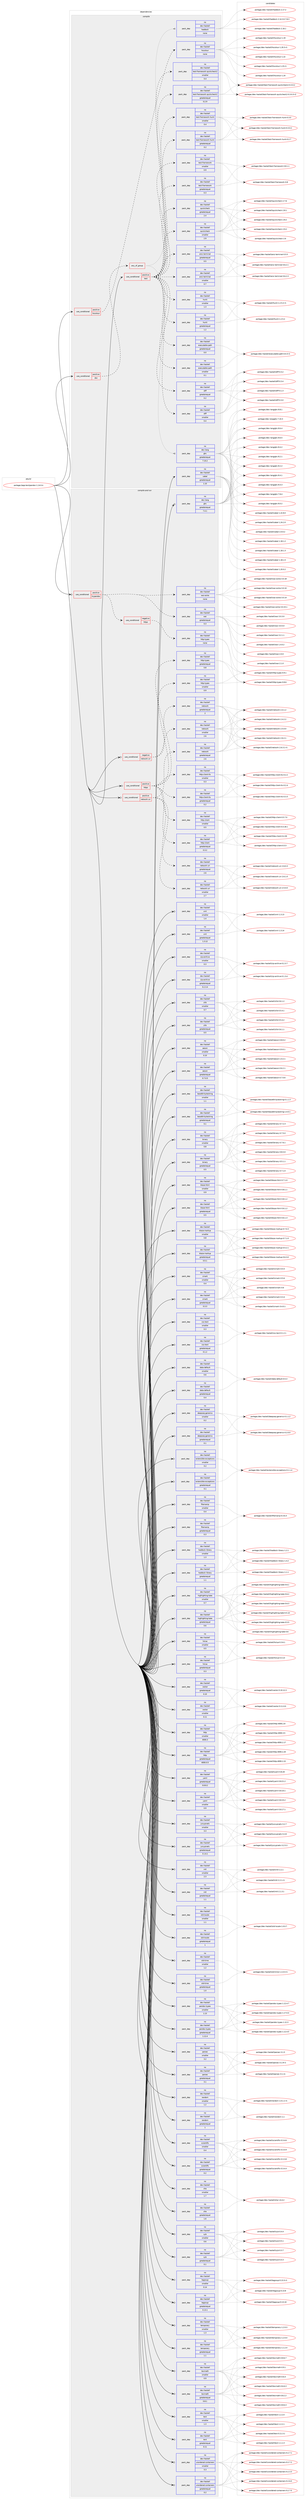 digraph prolog {

# *************
# Graph options
# *************

newrank=true;
concentrate=true;
compound=true;
graph [rankdir=LR,fontname=Helvetica,fontsize=10,ranksep=1.5];#, ranksep=2.5, nodesep=0.2];
edge  [arrowhead=vee];
node  [fontname=Helvetica,fontsize=10];

# **********
# The ebuild
# **********

subgraph cluster_leftcol {
color=gray;
rank=same;
label=<<i>ebuild</i>>;
id [label="portage://app-text/pandoc-1.14.0.4", color=red, width=4, href="../app-text/pandoc-1.14.0.4.svg"];
}

# ****************
# The dependencies
# ****************

subgraph cluster_midcol {
color=gray;
label=<<i>dependencies</i>>;
subgraph cluster_compile {
fillcolor="#eeeeee";
style=filled;
label=<<i>compile</i>>;
subgraph cond11071 {
dependency45912 [label=<<TABLE BORDER="0" CELLBORDER="1" CELLSPACING="0" CELLPADDING="4"><TR><TD ROWSPAN="3" CELLPADDING="10">use_conditional</TD></TR><TR><TD>positive</TD></TR><TR><TD>doc</TD></TR></TABLE>>, shape=none, color=red];
subgraph any774 {
dependency45913 [label=<<TABLE BORDER="0" CELLBORDER="1" CELLSPACING="0" CELLPADDING="4"><TR><TD CELLPADDING="10">any_of_group</TD></TR></TABLE>>, shape=none, color=red];subgraph pack34043 {
dependency45914 [label=<<TABLE BORDER="0" CELLBORDER="1" CELLSPACING="0" CELLPADDING="4" WIDTH="220"><TR><TD ROWSPAN="6" CELLPADDING="30">pack_dep</TD></TR><TR><TD WIDTH="110">no</TD></TR><TR><TD>dev-haskell</TD></TR><TR><TD>haddock</TD></TR><TR><TD>none</TD></TR><TR><TD></TD></TR></TABLE>>, shape=none, color=blue];
}
dependency45913:e -> dependency45914:w [weight=20,style="dotted",arrowhead="oinv"];
subgraph pack34044 {
dependency45915 [label=<<TABLE BORDER="0" CELLBORDER="1" CELLSPACING="0" CELLPADDING="4" WIDTH="220"><TR><TD ROWSPAN="6" CELLPADDING="30">pack_dep</TD></TR><TR><TD WIDTH="110">no</TD></TR><TR><TD>dev-lang</TD></TR><TR><TD>ghc</TD></TR><TR><TD>greaterequal</TD></TR><TR><TD>7.10.2</TD></TR></TABLE>>, shape=none, color=blue];
}
dependency45913:e -> dependency45915:w [weight=20,style="dotted",arrowhead="oinv"];
}
dependency45912:e -> dependency45913:w [weight=20,style="dashed",arrowhead="vee"];
}
id:e -> dependency45912:w [weight=20,style="solid",arrowhead="vee"];
subgraph cond11072 {
dependency45916 [label=<<TABLE BORDER="0" CELLBORDER="1" CELLSPACING="0" CELLPADDING="4"><TR><TD ROWSPAN="3" CELLPADDING="10">use_conditional</TD></TR><TR><TD>positive</TD></TR><TR><TD>hscolour</TD></TR></TABLE>>, shape=none, color=red];
subgraph pack34045 {
dependency45917 [label=<<TABLE BORDER="0" CELLBORDER="1" CELLSPACING="0" CELLPADDING="4" WIDTH="220"><TR><TD ROWSPAN="6" CELLPADDING="30">pack_dep</TD></TR><TR><TD WIDTH="110">no</TD></TR><TR><TD>dev-haskell</TD></TR><TR><TD>hscolour</TD></TR><TR><TD>none</TD></TR><TR><TD></TD></TR></TABLE>>, shape=none, color=blue];
}
dependency45916:e -> dependency45917:w [weight=20,style="dashed",arrowhead="vee"];
}
id:e -> dependency45916:w [weight=20,style="solid",arrowhead="vee"];
subgraph cond11073 {
dependency45918 [label=<<TABLE BORDER="0" CELLBORDER="1" CELLSPACING="0" CELLPADDING="4"><TR><TD ROWSPAN="3" CELLPADDING="10">use_conditional</TD></TR><TR><TD>positive</TD></TR><TR><TD>test</TD></TR></TABLE>>, shape=none, color=red];
subgraph pack34046 {
dependency45919 [label=<<TABLE BORDER="0" CELLBORDER="1" CELLSPACING="0" CELLPADDING="4" WIDTH="220"><TR><TD ROWSPAN="6" CELLPADDING="30">pack_dep</TD></TR><TR><TD WIDTH="110">no</TD></TR><TR><TD>dev-haskell</TD></TR><TR><TD>ansi-terminal</TD></TR><TR><TD>greaterequal</TD></TR><TR><TD>0.5</TD></TR></TABLE>>, shape=none, color=blue];
}
dependency45918:e -> dependency45919:w [weight=20,style="dashed",arrowhead="vee"];
subgraph pack34047 {
dependency45920 [label=<<TABLE BORDER="0" CELLBORDER="1" CELLSPACING="0" CELLPADDING="4" WIDTH="220"><TR><TD ROWSPAN="6" CELLPADDING="30">pack_dep</TD></TR><TR><TD WIDTH="110">no</TD></TR><TR><TD>dev-haskell</TD></TR><TR><TD>ansi-terminal</TD></TR><TR><TD>smaller</TD></TR><TR><TD>0.7</TD></TR></TABLE>>, shape=none, color=blue];
}
dependency45918:e -> dependency45920:w [weight=20,style="dashed",arrowhead="vee"];
subgraph pack34048 {
dependency45921 [label=<<TABLE BORDER="0" CELLBORDER="1" CELLSPACING="0" CELLPADDING="4" WIDTH="220"><TR><TD ROWSPAN="6" CELLPADDING="30">pack_dep</TD></TR><TR><TD WIDTH="110">no</TD></TR><TR><TD>dev-haskell</TD></TR><TR><TD>diff</TD></TR><TR><TD>greaterequal</TD></TR><TR><TD>0.2</TD></TR></TABLE>>, shape=none, color=blue];
}
dependency45918:e -> dependency45921:w [weight=20,style="dashed",arrowhead="vee"];
subgraph pack34049 {
dependency45922 [label=<<TABLE BORDER="0" CELLBORDER="1" CELLSPACING="0" CELLPADDING="4" WIDTH="220"><TR><TD ROWSPAN="6" CELLPADDING="30">pack_dep</TD></TR><TR><TD WIDTH="110">no</TD></TR><TR><TD>dev-haskell</TD></TR><TR><TD>diff</TD></TR><TR><TD>smaller</TD></TR><TR><TD>0.4</TD></TR></TABLE>>, shape=none, color=blue];
}
dependency45918:e -> dependency45922:w [weight=20,style="dashed",arrowhead="vee"];
subgraph pack34050 {
dependency45923 [label=<<TABLE BORDER="0" CELLBORDER="1" CELLSPACING="0" CELLPADDING="4" WIDTH="220"><TR><TD ROWSPAN="6" CELLPADDING="30">pack_dep</TD></TR><TR><TD WIDTH="110">no</TD></TR><TR><TD>dev-haskell</TD></TR><TR><TD>executable-path</TD></TR><TR><TD>greaterequal</TD></TR><TR><TD>0.0</TD></TR></TABLE>>, shape=none, color=blue];
}
dependency45918:e -> dependency45923:w [weight=20,style="dashed",arrowhead="vee"];
subgraph pack34051 {
dependency45924 [label=<<TABLE BORDER="0" CELLBORDER="1" CELLSPACING="0" CELLPADDING="4" WIDTH="220"><TR><TD ROWSPAN="6" CELLPADDING="30">pack_dep</TD></TR><TR><TD WIDTH="110">no</TD></TR><TR><TD>dev-haskell</TD></TR><TR><TD>executable-path</TD></TR><TR><TD>smaller</TD></TR><TR><TD>0.1</TD></TR></TABLE>>, shape=none, color=blue];
}
dependency45918:e -> dependency45924:w [weight=20,style="dashed",arrowhead="vee"];
subgraph pack34052 {
dependency45925 [label=<<TABLE BORDER="0" CELLBORDER="1" CELLSPACING="0" CELLPADDING="4" WIDTH="220"><TR><TD ROWSPAN="6" CELLPADDING="30">pack_dep</TD></TR><TR><TD WIDTH="110">no</TD></TR><TR><TD>dev-haskell</TD></TR><TR><TD>hunit</TD></TR><TR><TD>greaterequal</TD></TR><TR><TD>1.2</TD></TR></TABLE>>, shape=none, color=blue];
}
dependency45918:e -> dependency45925:w [weight=20,style="dashed",arrowhead="vee"];
subgraph pack34053 {
dependency45926 [label=<<TABLE BORDER="0" CELLBORDER="1" CELLSPACING="0" CELLPADDING="4" WIDTH="220"><TR><TD ROWSPAN="6" CELLPADDING="30">pack_dep</TD></TR><TR><TD WIDTH="110">no</TD></TR><TR><TD>dev-haskell</TD></TR><TR><TD>hunit</TD></TR><TR><TD>smaller</TD></TR><TR><TD>1.3</TD></TR></TABLE>>, shape=none, color=blue];
}
dependency45918:e -> dependency45926:w [weight=20,style="dashed",arrowhead="vee"];
subgraph pack34054 {
dependency45927 [label=<<TABLE BORDER="0" CELLBORDER="1" CELLSPACING="0" CELLPADDING="4" WIDTH="220"><TR><TD ROWSPAN="6" CELLPADDING="30">pack_dep</TD></TR><TR><TD WIDTH="110">no</TD></TR><TR><TD>dev-haskell</TD></TR><TR><TD>quickcheck</TD></TR><TR><TD>greaterequal</TD></TR><TR><TD>2.4</TD></TR></TABLE>>, shape=none, color=blue];
}
dependency45918:e -> dependency45927:w [weight=20,style="dashed",arrowhead="vee"];
subgraph pack34055 {
dependency45928 [label=<<TABLE BORDER="0" CELLBORDER="1" CELLSPACING="0" CELLPADDING="4" WIDTH="220"><TR><TD ROWSPAN="6" CELLPADDING="30">pack_dep</TD></TR><TR><TD WIDTH="110">no</TD></TR><TR><TD>dev-haskell</TD></TR><TR><TD>quickcheck</TD></TR><TR><TD>smaller</TD></TR><TR><TD>2.9</TD></TR></TABLE>>, shape=none, color=blue];
}
dependency45918:e -> dependency45928:w [weight=20,style="dashed",arrowhead="vee"];
subgraph pack34056 {
dependency45929 [label=<<TABLE BORDER="0" CELLBORDER="1" CELLSPACING="0" CELLPADDING="4" WIDTH="220"><TR><TD ROWSPAN="6" CELLPADDING="30">pack_dep</TD></TR><TR><TD WIDTH="110">no</TD></TR><TR><TD>dev-haskell</TD></TR><TR><TD>test-framework</TD></TR><TR><TD>greaterequal</TD></TR><TR><TD>0.3</TD></TR></TABLE>>, shape=none, color=blue];
}
dependency45918:e -> dependency45929:w [weight=20,style="dashed",arrowhead="vee"];
subgraph pack34057 {
dependency45930 [label=<<TABLE BORDER="0" CELLBORDER="1" CELLSPACING="0" CELLPADDING="4" WIDTH="220"><TR><TD ROWSPAN="6" CELLPADDING="30">pack_dep</TD></TR><TR><TD WIDTH="110">no</TD></TR><TR><TD>dev-haskell</TD></TR><TR><TD>test-framework</TD></TR><TR><TD>smaller</TD></TR><TR><TD>0.9</TD></TR></TABLE>>, shape=none, color=blue];
}
dependency45918:e -> dependency45930:w [weight=20,style="dashed",arrowhead="vee"];
subgraph pack34058 {
dependency45931 [label=<<TABLE BORDER="0" CELLBORDER="1" CELLSPACING="0" CELLPADDING="4" WIDTH="220"><TR><TD ROWSPAN="6" CELLPADDING="30">pack_dep</TD></TR><TR><TD WIDTH="110">no</TD></TR><TR><TD>dev-haskell</TD></TR><TR><TD>test-framework-hunit</TD></TR><TR><TD>greaterequal</TD></TR><TR><TD>0.2</TD></TR></TABLE>>, shape=none, color=blue];
}
dependency45918:e -> dependency45931:w [weight=20,style="dashed",arrowhead="vee"];
subgraph pack34059 {
dependency45932 [label=<<TABLE BORDER="0" CELLBORDER="1" CELLSPACING="0" CELLPADDING="4" WIDTH="220"><TR><TD ROWSPAN="6" CELLPADDING="30">pack_dep</TD></TR><TR><TD WIDTH="110">no</TD></TR><TR><TD>dev-haskell</TD></TR><TR><TD>test-framework-hunit</TD></TR><TR><TD>smaller</TD></TR><TR><TD>0.4</TD></TR></TABLE>>, shape=none, color=blue];
}
dependency45918:e -> dependency45932:w [weight=20,style="dashed",arrowhead="vee"];
subgraph pack34060 {
dependency45933 [label=<<TABLE BORDER="0" CELLBORDER="1" CELLSPACING="0" CELLPADDING="4" WIDTH="220"><TR><TD ROWSPAN="6" CELLPADDING="30">pack_dep</TD></TR><TR><TD WIDTH="110">no</TD></TR><TR><TD>dev-haskell</TD></TR><TR><TD>test-framework-quickcheck2</TD></TR><TR><TD>greaterequal</TD></TR><TR><TD>0.2.9</TD></TR></TABLE>>, shape=none, color=blue];
}
dependency45918:e -> dependency45933:w [weight=20,style="dashed",arrowhead="vee"];
subgraph pack34061 {
dependency45934 [label=<<TABLE BORDER="0" CELLBORDER="1" CELLSPACING="0" CELLPADDING="4" WIDTH="220"><TR><TD ROWSPAN="6" CELLPADDING="30">pack_dep</TD></TR><TR><TD WIDTH="110">no</TD></TR><TR><TD>dev-haskell</TD></TR><TR><TD>test-framework-quickcheck2</TD></TR><TR><TD>smaller</TD></TR><TR><TD>0.4</TD></TR></TABLE>>, shape=none, color=blue];
}
dependency45918:e -> dependency45934:w [weight=20,style="dashed",arrowhead="vee"];
}
id:e -> dependency45918:w [weight=20,style="solid",arrowhead="vee"];
subgraph pack34062 {
dependency45935 [label=<<TABLE BORDER="0" CELLBORDER="1" CELLSPACING="0" CELLPADDING="4" WIDTH="220"><TR><TD ROWSPAN="6" CELLPADDING="30">pack_dep</TD></TR><TR><TD WIDTH="110">no</TD></TR><TR><TD>dev-haskell</TD></TR><TR><TD>cabal</TD></TR><TR><TD>greaterequal</TD></TR><TR><TD>1.10</TD></TR></TABLE>>, shape=none, color=blue];
}
id:e -> dependency45935:w [weight=20,style="solid",arrowhead="vee"];
}
subgraph cluster_compileandrun {
fillcolor="#eeeeee";
style=filled;
label=<<i>compile and run</i>>;
subgraph cond11074 {
dependency45936 [label=<<TABLE BORDER="0" CELLBORDER="1" CELLSPACING="0" CELLPADDING="4"><TR><TD ROWSPAN="3" CELLPADDING="10">use_conditional</TD></TR><TR><TD>negative</TD></TR><TR><TD>network-uri</TD></TR></TABLE>>, shape=none, color=red];
subgraph pack34063 {
dependency45937 [label=<<TABLE BORDER="0" CELLBORDER="1" CELLSPACING="0" CELLPADDING="4" WIDTH="220"><TR><TD ROWSPAN="6" CELLPADDING="30">pack_dep</TD></TR><TR><TD WIDTH="110">no</TD></TR><TR><TD>dev-haskell</TD></TR><TR><TD>network</TD></TR><TR><TD>greaterequal</TD></TR><TR><TD>2</TD></TR></TABLE>>, shape=none, color=blue];
}
dependency45936:e -> dependency45937:w [weight=20,style="dashed",arrowhead="vee"];
subgraph pack34064 {
dependency45938 [label=<<TABLE BORDER="0" CELLBORDER="1" CELLSPACING="0" CELLPADDING="4" WIDTH="220"><TR><TD ROWSPAN="6" CELLPADDING="30">pack_dep</TD></TR><TR><TD WIDTH="110">no</TD></TR><TR><TD>dev-haskell</TD></TR><TR><TD>network</TD></TR><TR><TD>smaller</TD></TR><TR><TD>2.6</TD></TR></TABLE>>, shape=none, color=blue];
}
dependency45936:e -> dependency45938:w [weight=20,style="dashed",arrowhead="vee"];
}
id:e -> dependency45936:w [weight=20,style="solid",arrowhead="odotvee"];
subgraph cond11075 {
dependency45939 [label=<<TABLE BORDER="0" CELLBORDER="1" CELLSPACING="0" CELLPADDING="4"><TR><TD ROWSPAN="3" CELLPADDING="10">use_conditional</TD></TR><TR><TD>positive</TD></TR><TR><TD>https</TD></TR></TABLE>>, shape=none, color=red];
subgraph pack34065 {
dependency45940 [label=<<TABLE BORDER="0" CELLBORDER="1" CELLSPACING="0" CELLPADDING="4" WIDTH="220"><TR><TD ROWSPAN="6" CELLPADDING="30">pack_dep</TD></TR><TR><TD WIDTH="110">no</TD></TR><TR><TD>dev-haskell</TD></TR><TR><TD>http-client</TD></TR><TR><TD>greaterequal</TD></TR><TR><TD>0.3.2</TD></TR></TABLE>>, shape=none, color=blue];
}
dependency45939:e -> dependency45940:w [weight=20,style="dashed",arrowhead="vee"];
subgraph pack34066 {
dependency45941 [label=<<TABLE BORDER="0" CELLBORDER="1" CELLSPACING="0" CELLPADDING="4" WIDTH="220"><TR><TD ROWSPAN="6" CELLPADDING="30">pack_dep</TD></TR><TR><TD WIDTH="110">no</TD></TR><TR><TD>dev-haskell</TD></TR><TR><TD>http-client</TD></TR><TR><TD>smaller</TD></TR><TR><TD>0.5</TD></TR></TABLE>>, shape=none, color=blue];
}
dependency45939:e -> dependency45941:w [weight=20,style="dashed",arrowhead="vee"];
subgraph pack34067 {
dependency45942 [label=<<TABLE BORDER="0" CELLBORDER="1" CELLSPACING="0" CELLPADDING="4" WIDTH="220"><TR><TD ROWSPAN="6" CELLPADDING="30">pack_dep</TD></TR><TR><TD WIDTH="110">no</TD></TR><TR><TD>dev-haskell</TD></TR><TR><TD>http-client-tls</TD></TR><TR><TD>greaterequal</TD></TR><TR><TD>0.2</TD></TR></TABLE>>, shape=none, color=blue];
}
dependency45939:e -> dependency45942:w [weight=20,style="dashed",arrowhead="vee"];
subgraph pack34068 {
dependency45943 [label=<<TABLE BORDER="0" CELLBORDER="1" CELLSPACING="0" CELLPADDING="4" WIDTH="220"><TR><TD ROWSPAN="6" CELLPADDING="30">pack_dep</TD></TR><TR><TD WIDTH="110">no</TD></TR><TR><TD>dev-haskell</TD></TR><TR><TD>http-client-tls</TD></TR><TR><TD>smaller</TD></TR><TR><TD>0.3</TD></TR></TABLE>>, shape=none, color=blue];
}
dependency45939:e -> dependency45943:w [weight=20,style="dashed",arrowhead="vee"];
subgraph pack34069 {
dependency45944 [label=<<TABLE BORDER="0" CELLBORDER="1" CELLSPACING="0" CELLPADDING="4" WIDTH="220"><TR><TD ROWSPAN="6" CELLPADDING="30">pack_dep</TD></TR><TR><TD WIDTH="110">no</TD></TR><TR><TD>dev-haskell</TD></TR><TR><TD>http-types</TD></TR><TR><TD>greaterequal</TD></TR><TR><TD>0.8</TD></TR></TABLE>>, shape=none, color=blue];
}
dependency45939:e -> dependency45944:w [weight=20,style="dashed",arrowhead="vee"];
subgraph pack34070 {
dependency45945 [label=<<TABLE BORDER="0" CELLBORDER="1" CELLSPACING="0" CELLPADDING="4" WIDTH="220"><TR><TD ROWSPAN="6" CELLPADDING="30">pack_dep</TD></TR><TR><TD WIDTH="110">no</TD></TR><TR><TD>dev-haskell</TD></TR><TR><TD>http-types</TD></TR><TR><TD>smaller</TD></TR><TR><TD>0.9</TD></TR></TABLE>>, shape=none, color=blue];
}
dependency45939:e -> dependency45945:w [weight=20,style="dashed",arrowhead="vee"];
}
id:e -> dependency45939:w [weight=20,style="solid",arrowhead="odotvee"];
subgraph cond11076 {
dependency45946 [label=<<TABLE BORDER="0" CELLBORDER="1" CELLSPACING="0" CELLPADDING="4"><TR><TD ROWSPAN="3" CELLPADDING="10">use_conditional</TD></TR><TR><TD>positive</TD></TR><TR><TD>network-uri</TD></TR></TABLE>>, shape=none, color=red];
subgraph pack34071 {
dependency45947 [label=<<TABLE BORDER="0" CELLBORDER="1" CELLSPACING="0" CELLPADDING="4" WIDTH="220"><TR><TD ROWSPAN="6" CELLPADDING="30">pack_dep</TD></TR><TR><TD WIDTH="110">no</TD></TR><TR><TD>dev-haskell</TD></TR><TR><TD>network</TD></TR><TR><TD>greaterequal</TD></TR><TR><TD>2.6</TD></TR></TABLE>>, shape=none, color=blue];
}
dependency45946:e -> dependency45947:w [weight=20,style="dashed",arrowhead="vee"];
subgraph pack34072 {
dependency45948 [label=<<TABLE BORDER="0" CELLBORDER="1" CELLSPACING="0" CELLPADDING="4" WIDTH="220"><TR><TD ROWSPAN="6" CELLPADDING="30">pack_dep</TD></TR><TR><TD WIDTH="110">no</TD></TR><TR><TD>dev-haskell</TD></TR><TR><TD>network-uri</TD></TR><TR><TD>greaterequal</TD></TR><TR><TD>2.6</TD></TR></TABLE>>, shape=none, color=blue];
}
dependency45946:e -> dependency45948:w [weight=20,style="dashed",arrowhead="vee"];
subgraph pack34073 {
dependency45949 [label=<<TABLE BORDER="0" CELLBORDER="1" CELLSPACING="0" CELLPADDING="4" WIDTH="220"><TR><TD ROWSPAN="6" CELLPADDING="30">pack_dep</TD></TR><TR><TD WIDTH="110">no</TD></TR><TR><TD>dev-haskell</TD></TR><TR><TD>network-uri</TD></TR><TR><TD>smaller</TD></TR><TR><TD>2.7</TD></TR></TABLE>>, shape=none, color=blue];
}
dependency45946:e -> dependency45949:w [weight=20,style="dashed",arrowhead="vee"];
}
id:e -> dependency45946:w [weight=20,style="solid",arrowhead="odotvee"];
subgraph cond11077 {
dependency45950 [label=<<TABLE BORDER="0" CELLBORDER="1" CELLSPACING="0" CELLPADDING="4"><TR><TD ROWSPAN="3" CELLPADDING="10">use_conditional</TD></TR><TR><TD>positive</TD></TR><TR><TD>trypandoc</TD></TR></TABLE>>, shape=none, color=red];
subgraph pack34074 {
dependency45951 [label=<<TABLE BORDER="0" CELLBORDER="1" CELLSPACING="0" CELLPADDING="4" WIDTH="220"><TR><TD ROWSPAN="6" CELLPADDING="30">pack_dep</TD></TR><TR><TD WIDTH="110">no</TD></TR><TR><TD>dev-haskell</TD></TR><TR><TD>wai</TD></TR><TR><TD>greaterequal</TD></TR><TR><TD>0.3</TD></TR></TABLE>>, shape=none, color=blue];
}
dependency45950:e -> dependency45951:w [weight=20,style="dashed",arrowhead="vee"];
subgraph pack34075 {
dependency45952 [label=<<TABLE BORDER="0" CELLBORDER="1" CELLSPACING="0" CELLPADDING="4" WIDTH="220"><TR><TD ROWSPAN="6" CELLPADDING="30">pack_dep</TD></TR><TR><TD WIDTH="110">no</TD></TR><TR><TD>dev-haskell</TD></TR><TR><TD>wai-extra</TD></TR><TR><TD>none</TD></TR><TR><TD></TD></TR></TABLE>>, shape=none, color=blue];
}
dependency45950:e -> dependency45952:w [weight=20,style="dashed",arrowhead="vee"];
subgraph cond11078 {
dependency45953 [label=<<TABLE BORDER="0" CELLBORDER="1" CELLSPACING="0" CELLPADDING="4"><TR><TD ROWSPAN="3" CELLPADDING="10">use_conditional</TD></TR><TR><TD>negative</TD></TR><TR><TD>https</TD></TR></TABLE>>, shape=none, color=red];
subgraph pack34076 {
dependency45954 [label=<<TABLE BORDER="0" CELLBORDER="1" CELLSPACING="0" CELLPADDING="4" WIDTH="220"><TR><TD ROWSPAN="6" CELLPADDING="30">pack_dep</TD></TR><TR><TD WIDTH="110">no</TD></TR><TR><TD>dev-haskell</TD></TR><TR><TD>http-types</TD></TR><TR><TD>none</TD></TR><TR><TD></TD></TR></TABLE>>, shape=none, color=blue];
}
dependency45953:e -> dependency45954:w [weight=20,style="dashed",arrowhead="vee"];
}
dependency45950:e -> dependency45953:w [weight=20,style="dashed",arrowhead="vee"];
}
id:e -> dependency45950:w [weight=20,style="solid",arrowhead="odotvee"];
subgraph pack34077 {
dependency45955 [label=<<TABLE BORDER="0" CELLBORDER="1" CELLSPACING="0" CELLPADDING="4" WIDTH="220"><TR><TD ROWSPAN="6" CELLPADDING="30">pack_dep</TD></TR><TR><TD WIDTH="110">no</TD></TR><TR><TD>dev-haskell</TD></TR><TR><TD>aeson</TD></TR><TR><TD>greaterequal</TD></TR><TR><TD>0.7.0.5</TD></TR></TABLE>>, shape=none, color=blue];
}
id:e -> dependency45955:w [weight=20,style="solid",arrowhead="odotvee"];
subgraph pack34078 {
dependency45956 [label=<<TABLE BORDER="0" CELLBORDER="1" CELLSPACING="0" CELLPADDING="4" WIDTH="220"><TR><TD ROWSPAN="6" CELLPADDING="30">pack_dep</TD></TR><TR><TD WIDTH="110">no</TD></TR><TR><TD>dev-haskell</TD></TR><TR><TD>aeson</TD></TR><TR><TD>smaller</TD></TR><TR><TD>0.10</TD></TR></TABLE>>, shape=none, color=blue];
}
id:e -> dependency45956:w [weight=20,style="solid",arrowhead="odotvee"];
subgraph pack34079 {
dependency45957 [label=<<TABLE BORDER="0" CELLBORDER="1" CELLSPACING="0" CELLPADDING="4" WIDTH="220"><TR><TD ROWSPAN="6" CELLPADDING="30">pack_dep</TD></TR><TR><TD WIDTH="110">no</TD></TR><TR><TD>dev-haskell</TD></TR><TR><TD>base64-bytestring</TD></TR><TR><TD>greaterequal</TD></TR><TR><TD>0.1</TD></TR></TABLE>>, shape=none, color=blue];
}
id:e -> dependency45957:w [weight=20,style="solid",arrowhead="odotvee"];
subgraph pack34080 {
dependency45958 [label=<<TABLE BORDER="0" CELLBORDER="1" CELLSPACING="0" CELLPADDING="4" WIDTH="220"><TR><TD ROWSPAN="6" CELLPADDING="30">pack_dep</TD></TR><TR><TD WIDTH="110">no</TD></TR><TR><TD>dev-haskell</TD></TR><TR><TD>base64-bytestring</TD></TR><TR><TD>smaller</TD></TR><TR><TD>1.1</TD></TR></TABLE>>, shape=none, color=blue];
}
id:e -> dependency45958:w [weight=20,style="solid",arrowhead="odotvee"];
subgraph pack34081 {
dependency45959 [label=<<TABLE BORDER="0" CELLBORDER="1" CELLSPACING="0" CELLPADDING="4" WIDTH="220"><TR><TD ROWSPAN="6" CELLPADDING="30">pack_dep</TD></TR><TR><TD WIDTH="110">no</TD></TR><TR><TD>dev-haskell</TD></TR><TR><TD>binary</TD></TR><TR><TD>greaterequal</TD></TR><TR><TD>0.5</TD></TR></TABLE>>, shape=none, color=blue];
}
id:e -> dependency45959:w [weight=20,style="solid",arrowhead="odotvee"];
subgraph pack34082 {
dependency45960 [label=<<TABLE BORDER="0" CELLBORDER="1" CELLSPACING="0" CELLPADDING="4" WIDTH="220"><TR><TD ROWSPAN="6" CELLPADDING="30">pack_dep</TD></TR><TR><TD WIDTH="110">no</TD></TR><TR><TD>dev-haskell</TD></TR><TR><TD>binary</TD></TR><TR><TD>smaller</TD></TR><TR><TD>0.8</TD></TR></TABLE>>, shape=none, color=blue];
}
id:e -> dependency45960:w [weight=20,style="solid",arrowhead="odotvee"];
subgraph pack34083 {
dependency45961 [label=<<TABLE BORDER="0" CELLBORDER="1" CELLSPACING="0" CELLPADDING="4" WIDTH="220"><TR><TD ROWSPAN="6" CELLPADDING="30">pack_dep</TD></TR><TR><TD WIDTH="110">no</TD></TR><TR><TD>dev-haskell</TD></TR><TR><TD>blaze-html</TD></TR><TR><TD>greaterequal</TD></TR><TR><TD>0.5</TD></TR></TABLE>>, shape=none, color=blue];
}
id:e -> dependency45961:w [weight=20,style="solid",arrowhead="odotvee"];
subgraph pack34084 {
dependency45962 [label=<<TABLE BORDER="0" CELLBORDER="1" CELLSPACING="0" CELLPADDING="4" WIDTH="220"><TR><TD ROWSPAN="6" CELLPADDING="30">pack_dep</TD></TR><TR><TD WIDTH="110">no</TD></TR><TR><TD>dev-haskell</TD></TR><TR><TD>blaze-html</TD></TR><TR><TD>smaller</TD></TR><TR><TD>0.9</TD></TR></TABLE>>, shape=none, color=blue];
}
id:e -> dependency45962:w [weight=20,style="solid",arrowhead="odotvee"];
subgraph pack34085 {
dependency45963 [label=<<TABLE BORDER="0" CELLBORDER="1" CELLSPACING="0" CELLPADDING="4" WIDTH="220"><TR><TD ROWSPAN="6" CELLPADDING="30">pack_dep</TD></TR><TR><TD WIDTH="110">no</TD></TR><TR><TD>dev-haskell</TD></TR><TR><TD>blaze-markup</TD></TR><TR><TD>greaterequal</TD></TR><TR><TD>0.5.1</TD></TR></TABLE>>, shape=none, color=blue];
}
id:e -> dependency45963:w [weight=20,style="solid",arrowhead="odotvee"];
subgraph pack34086 {
dependency45964 [label=<<TABLE BORDER="0" CELLBORDER="1" CELLSPACING="0" CELLPADDING="4" WIDTH="220"><TR><TD ROWSPAN="6" CELLPADDING="30">pack_dep</TD></TR><TR><TD WIDTH="110">no</TD></TR><TR><TD>dev-haskell</TD></TR><TR><TD>blaze-markup</TD></TR><TR><TD>smaller</TD></TR><TR><TD>0.8</TD></TR></TABLE>>, shape=none, color=blue];
}
id:e -> dependency45964:w [weight=20,style="solid",arrowhead="odotvee"];
subgraph pack34087 {
dependency45965 [label=<<TABLE BORDER="0" CELLBORDER="1" CELLSPACING="0" CELLPADDING="4" WIDTH="220"><TR><TD ROWSPAN="6" CELLPADDING="30">pack_dep</TD></TR><TR><TD WIDTH="110">no</TD></TR><TR><TD>dev-haskell</TD></TR><TR><TD>cmark</TD></TR><TR><TD>greaterequal</TD></TR><TR><TD>0.3.3</TD></TR></TABLE>>, shape=none, color=blue];
}
id:e -> dependency45965:w [weight=20,style="solid",arrowhead="odotvee"];
subgraph pack34088 {
dependency45966 [label=<<TABLE BORDER="0" CELLBORDER="1" CELLSPACING="0" CELLPADDING="4" WIDTH="220"><TR><TD ROWSPAN="6" CELLPADDING="30">pack_dep</TD></TR><TR><TD WIDTH="110">no</TD></TR><TR><TD>dev-haskell</TD></TR><TR><TD>cmark</TD></TR><TR><TD>smaller</TD></TR><TR><TD>0.4</TD></TR></TABLE>>, shape=none, color=blue];
}
id:e -> dependency45966:w [weight=20,style="solid",arrowhead="odotvee"];
subgraph pack34089 {
dependency45967 [label=<<TABLE BORDER="0" CELLBORDER="1" CELLSPACING="0" CELLPADDING="4" WIDTH="220"><TR><TD ROWSPAN="6" CELLPADDING="30">pack_dep</TD></TR><TR><TD WIDTH="110">no</TD></TR><TR><TD>dev-haskell</TD></TR><TR><TD>css-text</TD></TR><TR><TD>greaterequal</TD></TR><TR><TD>0.1.2</TD></TR></TABLE>>, shape=none, color=blue];
}
id:e -> dependency45967:w [weight=20,style="solid",arrowhead="odotvee"];
subgraph pack34090 {
dependency45968 [label=<<TABLE BORDER="0" CELLBORDER="1" CELLSPACING="0" CELLPADDING="4" WIDTH="220"><TR><TD ROWSPAN="6" CELLPADDING="30">pack_dep</TD></TR><TR><TD WIDTH="110">no</TD></TR><TR><TD>dev-haskell</TD></TR><TR><TD>css-text</TD></TR><TR><TD>smaller</TD></TR><TR><TD>0.3</TD></TR></TABLE>>, shape=none, color=blue];
}
id:e -> dependency45968:w [weight=20,style="solid",arrowhead="odotvee"];
subgraph pack34091 {
dependency45969 [label=<<TABLE BORDER="0" CELLBORDER="1" CELLSPACING="0" CELLPADDING="4" WIDTH="220"><TR><TD ROWSPAN="6" CELLPADDING="30">pack_dep</TD></TR><TR><TD WIDTH="110">no</TD></TR><TR><TD>dev-haskell</TD></TR><TR><TD>data-default</TD></TR><TR><TD>greaterequal</TD></TR><TR><TD>0.4</TD></TR></TABLE>>, shape=none, color=blue];
}
id:e -> dependency45969:w [weight=20,style="solid",arrowhead="odotvee"];
subgraph pack34092 {
dependency45970 [label=<<TABLE BORDER="0" CELLBORDER="1" CELLSPACING="0" CELLPADDING="4" WIDTH="220"><TR><TD ROWSPAN="6" CELLPADDING="30">pack_dep</TD></TR><TR><TD WIDTH="110">no</TD></TR><TR><TD>dev-haskell</TD></TR><TR><TD>data-default</TD></TR><TR><TD>smaller</TD></TR><TR><TD>0.6</TD></TR></TABLE>>, shape=none, color=blue];
}
id:e -> dependency45970:w [weight=20,style="solid",arrowhead="odotvee"];
subgraph pack34093 {
dependency45971 [label=<<TABLE BORDER="0" CELLBORDER="1" CELLSPACING="0" CELLPADDING="4" WIDTH="220"><TR><TD ROWSPAN="6" CELLPADDING="30">pack_dep</TD></TR><TR><TD WIDTH="110">no</TD></TR><TR><TD>dev-haskell</TD></TR><TR><TD>deepseq-generics</TD></TR><TR><TD>greaterequal</TD></TR><TR><TD>0.1</TD></TR></TABLE>>, shape=none, color=blue];
}
id:e -> dependency45971:w [weight=20,style="solid",arrowhead="odotvee"];
subgraph pack34094 {
dependency45972 [label=<<TABLE BORDER="0" CELLBORDER="1" CELLSPACING="0" CELLPADDING="4" WIDTH="220"><TR><TD ROWSPAN="6" CELLPADDING="30">pack_dep</TD></TR><TR><TD WIDTH="110">no</TD></TR><TR><TD>dev-haskell</TD></TR><TR><TD>deepseq-generics</TD></TR><TR><TD>smaller</TD></TR><TR><TD>0.2</TD></TR></TABLE>>, shape=none, color=blue];
}
id:e -> dependency45972:w [weight=20,style="solid",arrowhead="odotvee"];
subgraph pack34095 {
dependency45973 [label=<<TABLE BORDER="0" CELLBORDER="1" CELLSPACING="0" CELLPADDING="4" WIDTH="220"><TR><TD ROWSPAN="6" CELLPADDING="30">pack_dep</TD></TR><TR><TD WIDTH="110">no</TD></TR><TR><TD>dev-haskell</TD></TR><TR><TD>extensible-exceptions</TD></TR><TR><TD>greaterequal</TD></TR><TR><TD>0.1</TD></TR></TABLE>>, shape=none, color=blue];
}
id:e -> dependency45973:w [weight=20,style="solid",arrowhead="odotvee"];
subgraph pack34096 {
dependency45974 [label=<<TABLE BORDER="0" CELLBORDER="1" CELLSPACING="0" CELLPADDING="4" WIDTH="220"><TR><TD ROWSPAN="6" CELLPADDING="30">pack_dep</TD></TR><TR><TD WIDTH="110">no</TD></TR><TR><TD>dev-haskell</TD></TR><TR><TD>extensible-exceptions</TD></TR><TR><TD>smaller</TD></TR><TR><TD>0.2</TD></TR></TABLE>>, shape=none, color=blue];
}
id:e -> dependency45974:w [weight=20,style="solid",arrowhead="odotvee"];
subgraph pack34097 {
dependency45975 [label=<<TABLE BORDER="0" CELLBORDER="1" CELLSPACING="0" CELLPADDING="4" WIDTH="220"><TR><TD ROWSPAN="6" CELLPADDING="30">pack_dep</TD></TR><TR><TD WIDTH="110">no</TD></TR><TR><TD>dev-haskell</TD></TR><TR><TD>filemanip</TD></TR><TR><TD>greaterequal</TD></TR><TR><TD>0.3</TD></TR></TABLE>>, shape=none, color=blue];
}
id:e -> dependency45975:w [weight=20,style="solid",arrowhead="odotvee"];
subgraph pack34098 {
dependency45976 [label=<<TABLE BORDER="0" CELLBORDER="1" CELLSPACING="0" CELLPADDING="4" WIDTH="220"><TR><TD ROWSPAN="6" CELLPADDING="30">pack_dep</TD></TR><TR><TD WIDTH="110">no</TD></TR><TR><TD>dev-haskell</TD></TR><TR><TD>filemanip</TD></TR><TR><TD>smaller</TD></TR><TR><TD>0.4</TD></TR></TABLE>>, shape=none, color=blue];
}
id:e -> dependency45976:w [weight=20,style="solid",arrowhead="odotvee"];
subgraph pack34099 {
dependency45977 [label=<<TABLE BORDER="0" CELLBORDER="1" CELLSPACING="0" CELLPADDING="4" WIDTH="220"><TR><TD ROWSPAN="6" CELLPADDING="30">pack_dep</TD></TR><TR><TD WIDTH="110">no</TD></TR><TR><TD>dev-haskell</TD></TR><TR><TD>haddock-library</TD></TR><TR><TD>greaterequal</TD></TR><TR><TD>1.1</TD></TR></TABLE>>, shape=none, color=blue];
}
id:e -> dependency45977:w [weight=20,style="solid",arrowhead="odotvee"];
subgraph pack34100 {
dependency45978 [label=<<TABLE BORDER="0" CELLBORDER="1" CELLSPACING="0" CELLPADDING="4" WIDTH="220"><TR><TD ROWSPAN="6" CELLPADDING="30">pack_dep</TD></TR><TR><TD WIDTH="110">no</TD></TR><TR><TD>dev-haskell</TD></TR><TR><TD>haddock-library</TD></TR><TR><TD>smaller</TD></TR><TR><TD>1.3</TD></TR></TABLE>>, shape=none, color=blue];
}
id:e -> dependency45978:w [weight=20,style="solid",arrowhead="odotvee"];
subgraph pack34101 {
dependency45979 [label=<<TABLE BORDER="0" CELLBORDER="1" CELLSPACING="0" CELLPADDING="4" WIDTH="220"><TR><TD ROWSPAN="6" CELLPADDING="30">pack_dep</TD></TR><TR><TD WIDTH="110">no</TD></TR><TR><TD>dev-haskell</TD></TR><TR><TD>highlighting-kate</TD></TR><TR><TD>greaterequal</TD></TR><TR><TD>0.6</TD></TR></TABLE>>, shape=none, color=blue];
}
id:e -> dependency45979:w [weight=20,style="solid",arrowhead="odotvee"];
subgraph pack34102 {
dependency45980 [label=<<TABLE BORDER="0" CELLBORDER="1" CELLSPACING="0" CELLPADDING="4" WIDTH="220"><TR><TD ROWSPAN="6" CELLPADDING="30">pack_dep</TD></TR><TR><TD WIDTH="110">no</TD></TR><TR><TD>dev-haskell</TD></TR><TR><TD>highlighting-kate</TD></TR><TR><TD>smaller</TD></TR><TR><TD>0.7</TD></TR></TABLE>>, shape=none, color=blue];
}
id:e -> dependency45980:w [weight=20,style="solid",arrowhead="odotvee"];
subgraph pack34103 {
dependency45981 [label=<<TABLE BORDER="0" CELLBORDER="1" CELLSPACING="0" CELLPADDING="4" WIDTH="220"><TR><TD ROWSPAN="6" CELLPADDING="30">pack_dep</TD></TR><TR><TD WIDTH="110">no</TD></TR><TR><TD>dev-haskell</TD></TR><TR><TD>hslua</TD></TR><TR><TD>greaterequal</TD></TR><TR><TD>0.3</TD></TR></TABLE>>, shape=none, color=blue];
}
id:e -> dependency45981:w [weight=20,style="solid",arrowhead="odotvee"];
subgraph pack34104 {
dependency45982 [label=<<TABLE BORDER="0" CELLBORDER="1" CELLSPACING="0" CELLPADDING="4" WIDTH="220"><TR><TD ROWSPAN="6" CELLPADDING="30">pack_dep</TD></TR><TR><TD WIDTH="110">no</TD></TR><TR><TD>dev-haskell</TD></TR><TR><TD>hslua</TD></TR><TR><TD>smaller</TD></TR><TR><TD>0.5</TD></TR></TABLE>>, shape=none, color=blue];
}
id:e -> dependency45982:w [weight=20,style="solid",arrowhead="odotvee"];
subgraph pack34105 {
dependency45983 [label=<<TABLE BORDER="0" CELLBORDER="1" CELLSPACING="0" CELLPADDING="4" WIDTH="220"><TR><TD ROWSPAN="6" CELLPADDING="30">pack_dep</TD></TR><TR><TD WIDTH="110">no</TD></TR><TR><TD>dev-haskell</TD></TR><TR><TD>http</TD></TR><TR><TD>greaterequal</TD></TR><TR><TD>4000.0.5</TD></TR></TABLE>>, shape=none, color=blue];
}
id:e -> dependency45983:w [weight=20,style="solid",arrowhead="odotvee"];
subgraph pack34106 {
dependency45984 [label=<<TABLE BORDER="0" CELLBORDER="1" CELLSPACING="0" CELLPADDING="4" WIDTH="220"><TR><TD ROWSPAN="6" CELLPADDING="30">pack_dep</TD></TR><TR><TD WIDTH="110">no</TD></TR><TR><TD>dev-haskell</TD></TR><TR><TD>http</TD></TR><TR><TD>smaller</TD></TR><TR><TD>4000.3</TD></TR></TABLE>>, shape=none, color=blue];
}
id:e -> dependency45984:w [weight=20,style="solid",arrowhead="odotvee"];
subgraph pack34107 {
dependency45985 [label=<<TABLE BORDER="0" CELLBORDER="1" CELLSPACING="0" CELLPADDING="4" WIDTH="220"><TR><TD ROWSPAN="6" CELLPADDING="30">pack_dep</TD></TR><TR><TD WIDTH="110">no</TD></TR><TR><TD>dev-haskell</TD></TR><TR><TD>juicypixels</TD></TR><TR><TD>greaterequal</TD></TR><TR><TD>3.1.6.1</TD></TR></TABLE>>, shape=none, color=blue];
}
id:e -> dependency45985:w [weight=20,style="solid",arrowhead="odotvee"];
subgraph pack34108 {
dependency45986 [label=<<TABLE BORDER="0" CELLBORDER="1" CELLSPACING="0" CELLPADDING="4" WIDTH="220"><TR><TD ROWSPAN="6" CELLPADDING="30">pack_dep</TD></TR><TR><TD WIDTH="110">no</TD></TR><TR><TD>dev-haskell</TD></TR><TR><TD>juicypixels</TD></TR><TR><TD>smaller</TD></TR><TR><TD>3.3</TD></TR></TABLE>>, shape=none, color=blue];
}
id:e -> dependency45986:w [weight=20,style="solid",arrowhead="odotvee"];
subgraph pack34109 {
dependency45987 [label=<<TABLE BORDER="0" CELLBORDER="1" CELLSPACING="0" CELLPADDING="4" WIDTH="220"><TR><TD ROWSPAN="6" CELLPADDING="30">pack_dep</TD></TR><TR><TD WIDTH="110">no</TD></TR><TR><TD>dev-haskell</TD></TR><TR><TD>mtl</TD></TR><TR><TD>greaterequal</TD></TR><TR><TD>1.1</TD></TR></TABLE>>, shape=none, color=blue];
}
id:e -> dependency45987:w [weight=20,style="solid",arrowhead="odotvee"];
subgraph pack34110 {
dependency45988 [label=<<TABLE BORDER="0" CELLBORDER="1" CELLSPACING="0" CELLPADDING="4" WIDTH="220"><TR><TD ROWSPAN="6" CELLPADDING="30">pack_dep</TD></TR><TR><TD WIDTH="110">no</TD></TR><TR><TD>dev-haskell</TD></TR><TR><TD>mtl</TD></TR><TR><TD>smaller</TD></TR><TR><TD>2.3</TD></TR></TABLE>>, shape=none, color=blue];
}
id:e -> dependency45988:w [weight=20,style="solid",arrowhead="odotvee"];
subgraph pack34111 {
dependency45989 [label=<<TABLE BORDER="0" CELLBORDER="1" CELLSPACING="0" CELLPADDING="4" WIDTH="220"><TR><TD ROWSPAN="6" CELLPADDING="30">pack_dep</TD></TR><TR><TD WIDTH="110">no</TD></TR><TR><TD>dev-haskell</TD></TR><TR><TD>old-locale</TD></TR><TR><TD>greaterequal</TD></TR><TR><TD>1</TD></TR></TABLE>>, shape=none, color=blue];
}
id:e -> dependency45989:w [weight=20,style="solid",arrowhead="odotvee"];
subgraph pack34112 {
dependency45990 [label=<<TABLE BORDER="0" CELLBORDER="1" CELLSPACING="0" CELLPADDING="4" WIDTH="220"><TR><TD ROWSPAN="6" CELLPADDING="30">pack_dep</TD></TR><TR><TD WIDTH="110">no</TD></TR><TR><TD>dev-haskell</TD></TR><TR><TD>old-locale</TD></TR><TR><TD>smaller</TD></TR><TR><TD>1.1</TD></TR></TABLE>>, shape=none, color=blue];
}
id:e -> dependency45990:w [weight=20,style="solid",arrowhead="odotvee"];
subgraph pack34113 {
dependency45991 [label=<<TABLE BORDER="0" CELLBORDER="1" CELLSPACING="0" CELLPADDING="4" WIDTH="220"><TR><TD ROWSPAN="6" CELLPADDING="30">pack_dep</TD></TR><TR><TD WIDTH="110">no</TD></TR><TR><TD>dev-haskell</TD></TR><TR><TD>old-time</TD></TR><TR><TD>greaterequal</TD></TR><TR><TD>1.0</TD></TR></TABLE>>, shape=none, color=blue];
}
id:e -> dependency45991:w [weight=20,style="solid",arrowhead="odotvee"];
subgraph pack34114 {
dependency45992 [label=<<TABLE BORDER="0" CELLBORDER="1" CELLSPACING="0" CELLPADDING="4" WIDTH="220"><TR><TD ROWSPAN="6" CELLPADDING="30">pack_dep</TD></TR><TR><TD WIDTH="110">no</TD></TR><TR><TD>dev-haskell</TD></TR><TR><TD>old-time</TD></TR><TR><TD>smaller</TD></TR><TR><TD>1.2</TD></TR></TABLE>>, shape=none, color=blue];
}
id:e -> dependency45992:w [weight=20,style="solid",arrowhead="odotvee"];
subgraph pack34115 {
dependency45993 [label=<<TABLE BORDER="0" CELLBORDER="1" CELLSPACING="0" CELLPADDING="4" WIDTH="220"><TR><TD ROWSPAN="6" CELLPADDING="30">pack_dep</TD></TR><TR><TD WIDTH="110">no</TD></TR><TR><TD>dev-haskell</TD></TR><TR><TD>pandoc-types</TD></TR><TR><TD>greaterequal</TD></TR><TR><TD>1.12.4</TD></TR></TABLE>>, shape=none, color=blue];
}
id:e -> dependency45993:w [weight=20,style="solid",arrowhead="odotvee"];
subgraph pack34116 {
dependency45994 [label=<<TABLE BORDER="0" CELLBORDER="1" CELLSPACING="0" CELLPADDING="4" WIDTH="220"><TR><TD ROWSPAN="6" CELLPADDING="30">pack_dep</TD></TR><TR><TD WIDTH="110">no</TD></TR><TR><TD>dev-haskell</TD></TR><TR><TD>pandoc-types</TD></TR><TR><TD>smaller</TD></TR><TR><TD>1.13</TD></TR></TABLE>>, shape=none, color=blue];
}
id:e -> dependency45994:w [weight=20,style="solid",arrowhead="odotvee"];
subgraph pack34117 {
dependency45995 [label=<<TABLE BORDER="0" CELLBORDER="1" CELLSPACING="0" CELLPADDING="4" WIDTH="220"><TR><TD ROWSPAN="6" CELLPADDING="30">pack_dep</TD></TR><TR><TD WIDTH="110">no</TD></TR><TR><TD>dev-haskell</TD></TR><TR><TD>parsec</TD></TR><TR><TD>greaterequal</TD></TR><TR><TD>3.1</TD></TR></TABLE>>, shape=none, color=blue];
}
id:e -> dependency45995:w [weight=20,style="solid",arrowhead="odotvee"];
subgraph pack34118 {
dependency45996 [label=<<TABLE BORDER="0" CELLBORDER="1" CELLSPACING="0" CELLPADDING="4" WIDTH="220"><TR><TD ROWSPAN="6" CELLPADDING="30">pack_dep</TD></TR><TR><TD WIDTH="110">no</TD></TR><TR><TD>dev-haskell</TD></TR><TR><TD>parsec</TD></TR><TR><TD>smaller</TD></TR><TR><TD>3.2</TD></TR></TABLE>>, shape=none, color=blue];
}
id:e -> dependency45996:w [weight=20,style="solid",arrowhead="odotvee"];
subgraph pack34119 {
dependency45997 [label=<<TABLE BORDER="0" CELLBORDER="1" CELLSPACING="0" CELLPADDING="4" WIDTH="220"><TR><TD ROWSPAN="6" CELLPADDING="30">pack_dep</TD></TR><TR><TD WIDTH="110">no</TD></TR><TR><TD>dev-haskell</TD></TR><TR><TD>random</TD></TR><TR><TD>greaterequal</TD></TR><TR><TD>1</TD></TR></TABLE>>, shape=none, color=blue];
}
id:e -> dependency45997:w [weight=20,style="solid",arrowhead="odotvee"];
subgraph pack34120 {
dependency45998 [label=<<TABLE BORDER="0" CELLBORDER="1" CELLSPACING="0" CELLPADDING="4" WIDTH="220"><TR><TD ROWSPAN="6" CELLPADDING="30">pack_dep</TD></TR><TR><TD WIDTH="110">no</TD></TR><TR><TD>dev-haskell</TD></TR><TR><TD>random</TD></TR><TR><TD>smaller</TD></TR><TR><TD>1.2</TD></TR></TABLE>>, shape=none, color=blue];
}
id:e -> dependency45998:w [weight=20,style="solid",arrowhead="odotvee"];
subgraph pack34121 {
dependency45999 [label=<<TABLE BORDER="0" CELLBORDER="1" CELLSPACING="0" CELLPADDING="4" WIDTH="220"><TR><TD ROWSPAN="6" CELLPADDING="30">pack_dep</TD></TR><TR><TD WIDTH="110">no</TD></TR><TR><TD>dev-haskell</TD></TR><TR><TD>scientific</TD></TR><TR><TD>greaterequal</TD></TR><TR><TD>0.2</TD></TR></TABLE>>, shape=none, color=blue];
}
id:e -> dependency45999:w [weight=20,style="solid",arrowhead="odotvee"];
subgraph pack34122 {
dependency46000 [label=<<TABLE BORDER="0" CELLBORDER="1" CELLSPACING="0" CELLPADDING="4" WIDTH="220"><TR><TD ROWSPAN="6" CELLPADDING="30">pack_dep</TD></TR><TR><TD WIDTH="110">no</TD></TR><TR><TD>dev-haskell</TD></TR><TR><TD>scientific</TD></TR><TR><TD>smaller</TD></TR><TR><TD>0.4</TD></TR></TABLE>>, shape=none, color=blue];
}
id:e -> dependency46000:w [weight=20,style="solid",arrowhead="odotvee"];
subgraph pack34123 {
dependency46001 [label=<<TABLE BORDER="0" CELLBORDER="1" CELLSPACING="0" CELLPADDING="4" WIDTH="220"><TR><TD ROWSPAN="6" CELLPADDING="30">pack_dep</TD></TR><TR><TD WIDTH="110">no</TD></TR><TR><TD>dev-haskell</TD></TR><TR><TD>sha</TD></TR><TR><TD>greaterequal</TD></TR><TR><TD>1.6</TD></TR></TABLE>>, shape=none, color=blue];
}
id:e -> dependency46001:w [weight=20,style="solid",arrowhead="odotvee"];
subgraph pack34124 {
dependency46002 [label=<<TABLE BORDER="0" CELLBORDER="1" CELLSPACING="0" CELLPADDING="4" WIDTH="220"><TR><TD ROWSPAN="6" CELLPADDING="30">pack_dep</TD></TR><TR><TD WIDTH="110">no</TD></TR><TR><TD>dev-haskell</TD></TR><TR><TD>sha</TD></TR><TR><TD>smaller</TD></TR><TR><TD>1.7</TD></TR></TABLE>>, shape=none, color=blue];
}
id:e -> dependency46002:w [weight=20,style="solid",arrowhead="odotvee"];
subgraph pack34125 {
dependency46003 [label=<<TABLE BORDER="0" CELLBORDER="1" CELLSPACING="0" CELLPADDING="4" WIDTH="220"><TR><TD ROWSPAN="6" CELLPADDING="30">pack_dep</TD></TR><TR><TD WIDTH="110">no</TD></TR><TR><TD>dev-haskell</TD></TR><TR><TD>syb</TD></TR><TR><TD>greaterequal</TD></TR><TR><TD>0.1</TD></TR></TABLE>>, shape=none, color=blue];
}
id:e -> dependency46003:w [weight=20,style="solid",arrowhead="odotvee"];
subgraph pack34126 {
dependency46004 [label=<<TABLE BORDER="0" CELLBORDER="1" CELLSPACING="0" CELLPADDING="4" WIDTH="220"><TR><TD ROWSPAN="6" CELLPADDING="30">pack_dep</TD></TR><TR><TD WIDTH="110">no</TD></TR><TR><TD>dev-haskell</TD></TR><TR><TD>syb</TD></TR><TR><TD>smaller</TD></TR><TR><TD>0.6</TD></TR></TABLE>>, shape=none, color=blue];
}
id:e -> dependency46004:w [weight=20,style="solid",arrowhead="odotvee"];
subgraph pack34127 {
dependency46005 [label=<<TABLE BORDER="0" CELLBORDER="1" CELLSPACING="0" CELLPADDING="4" WIDTH="220"><TR><TD ROWSPAN="6" CELLPADDING="30">pack_dep</TD></TR><TR><TD WIDTH="110">no</TD></TR><TR><TD>dev-haskell</TD></TR><TR><TD>tagsoup</TD></TR><TR><TD>greaterequal</TD></TR><TR><TD>0.13.1</TD></TR></TABLE>>, shape=none, color=blue];
}
id:e -> dependency46005:w [weight=20,style="solid",arrowhead="odotvee"];
subgraph pack34128 {
dependency46006 [label=<<TABLE BORDER="0" CELLBORDER="1" CELLSPACING="0" CELLPADDING="4" WIDTH="220"><TR><TD ROWSPAN="6" CELLPADDING="30">pack_dep</TD></TR><TR><TD WIDTH="110">no</TD></TR><TR><TD>dev-haskell</TD></TR><TR><TD>tagsoup</TD></TR><TR><TD>smaller</TD></TR><TR><TD>0.14</TD></TR></TABLE>>, shape=none, color=blue];
}
id:e -> dependency46006:w [weight=20,style="solid",arrowhead="odotvee"];
subgraph pack34129 {
dependency46007 [label=<<TABLE BORDER="0" CELLBORDER="1" CELLSPACING="0" CELLPADDING="4" WIDTH="220"><TR><TD ROWSPAN="6" CELLPADDING="30">pack_dep</TD></TR><TR><TD WIDTH="110">no</TD></TR><TR><TD>dev-haskell</TD></TR><TR><TD>temporary</TD></TR><TR><TD>greaterequal</TD></TR><TR><TD>1.1</TD></TR></TABLE>>, shape=none, color=blue];
}
id:e -> dependency46007:w [weight=20,style="solid",arrowhead="odotvee"];
subgraph pack34130 {
dependency46008 [label=<<TABLE BORDER="0" CELLBORDER="1" CELLSPACING="0" CELLPADDING="4" WIDTH="220"><TR><TD ROWSPAN="6" CELLPADDING="30">pack_dep</TD></TR><TR><TD WIDTH="110">no</TD></TR><TR><TD>dev-haskell</TD></TR><TR><TD>temporary</TD></TR><TR><TD>smaller</TD></TR><TR><TD>1.3</TD></TR></TABLE>>, shape=none, color=blue];
}
id:e -> dependency46008:w [weight=20,style="solid",arrowhead="odotvee"];
subgraph pack34131 {
dependency46009 [label=<<TABLE BORDER="0" CELLBORDER="1" CELLSPACING="0" CELLPADDING="4" WIDTH="220"><TR><TD ROWSPAN="6" CELLPADDING="30">pack_dep</TD></TR><TR><TD WIDTH="110">no</TD></TR><TR><TD>dev-haskell</TD></TR><TR><TD>texmath</TD></TR><TR><TD>greaterequal</TD></TR><TR><TD>0.8.1</TD></TR></TABLE>>, shape=none, color=blue];
}
id:e -> dependency46009:w [weight=20,style="solid",arrowhead="odotvee"];
subgraph pack34132 {
dependency46010 [label=<<TABLE BORDER="0" CELLBORDER="1" CELLSPACING="0" CELLPADDING="4" WIDTH="220"><TR><TD ROWSPAN="6" CELLPADDING="30">pack_dep</TD></TR><TR><TD WIDTH="110">no</TD></TR><TR><TD>dev-haskell</TD></TR><TR><TD>texmath</TD></TR><TR><TD>smaller</TD></TR><TR><TD>0.9</TD></TR></TABLE>>, shape=none, color=blue];
}
id:e -> dependency46010:w [weight=20,style="solid",arrowhead="odotvee"];
subgraph pack34133 {
dependency46011 [label=<<TABLE BORDER="0" CELLBORDER="1" CELLSPACING="0" CELLPADDING="4" WIDTH="220"><TR><TD ROWSPAN="6" CELLPADDING="30">pack_dep</TD></TR><TR><TD WIDTH="110">no</TD></TR><TR><TD>dev-haskell</TD></TR><TR><TD>text</TD></TR><TR><TD>greaterequal</TD></TR><TR><TD>0.11</TD></TR></TABLE>>, shape=none, color=blue];
}
id:e -> dependency46011:w [weight=20,style="solid",arrowhead="odotvee"];
subgraph pack34134 {
dependency46012 [label=<<TABLE BORDER="0" CELLBORDER="1" CELLSPACING="0" CELLPADDING="4" WIDTH="220"><TR><TD ROWSPAN="6" CELLPADDING="30">pack_dep</TD></TR><TR><TD WIDTH="110">no</TD></TR><TR><TD>dev-haskell</TD></TR><TR><TD>text</TD></TR><TR><TD>smaller</TD></TR><TR><TD>1.3</TD></TR></TABLE>>, shape=none, color=blue];
}
id:e -> dependency46012:w [weight=20,style="solid",arrowhead="odotvee"];
subgraph pack34135 {
dependency46013 [label=<<TABLE BORDER="0" CELLBORDER="1" CELLSPACING="0" CELLPADDING="4" WIDTH="220"><TR><TD ROWSPAN="6" CELLPADDING="30">pack_dep</TD></TR><TR><TD WIDTH="110">no</TD></TR><TR><TD>dev-haskell</TD></TR><TR><TD>unordered-containers</TD></TR><TR><TD>greaterequal</TD></TR><TR><TD>0.2</TD></TR></TABLE>>, shape=none, color=blue];
}
id:e -> dependency46013:w [weight=20,style="solid",arrowhead="odotvee"];
subgraph pack34136 {
dependency46014 [label=<<TABLE BORDER="0" CELLBORDER="1" CELLSPACING="0" CELLPADDING="4" WIDTH="220"><TR><TD ROWSPAN="6" CELLPADDING="30">pack_dep</TD></TR><TR><TD WIDTH="110">no</TD></TR><TR><TD>dev-haskell</TD></TR><TR><TD>unordered-containers</TD></TR><TR><TD>smaller</TD></TR><TR><TD>0.3</TD></TR></TABLE>>, shape=none, color=blue];
}
id:e -> dependency46014:w [weight=20,style="solid",arrowhead="odotvee"];
subgraph pack34137 {
dependency46015 [label=<<TABLE BORDER="0" CELLBORDER="1" CELLSPACING="0" CELLPADDING="4" WIDTH="220"><TR><TD ROWSPAN="6" CELLPADDING="30">pack_dep</TD></TR><TR><TD WIDTH="110">no</TD></TR><TR><TD>dev-haskell</TD></TR><TR><TD>vector</TD></TR><TR><TD>greaterequal</TD></TR><TR><TD>0.10</TD></TR></TABLE>>, shape=none, color=blue];
}
id:e -> dependency46015:w [weight=20,style="solid",arrowhead="odotvee"];
subgraph pack34138 {
dependency46016 [label=<<TABLE BORDER="0" CELLBORDER="1" CELLSPACING="0" CELLPADDING="4" WIDTH="220"><TR><TD ROWSPAN="6" CELLPADDING="30">pack_dep</TD></TR><TR><TD WIDTH="110">no</TD></TR><TR><TD>dev-haskell</TD></TR><TR><TD>vector</TD></TR><TR><TD>smaller</TD></TR><TR><TD>0.11</TD></TR></TABLE>>, shape=none, color=blue];
}
id:e -> dependency46016:w [weight=20,style="solid",arrowhead="odotvee"];
subgraph pack34139 {
dependency46017 [label=<<TABLE BORDER="0" CELLBORDER="1" CELLSPACING="0" CELLPADDING="4" WIDTH="220"><TR><TD ROWSPAN="6" CELLPADDING="30">pack_dep</TD></TR><TR><TD WIDTH="110">no</TD></TR><TR><TD>dev-haskell</TD></TR><TR><TD>xml</TD></TR><TR><TD>greaterequal</TD></TR><TR><TD>1.3.12</TD></TR></TABLE>>, shape=none, color=blue];
}
id:e -> dependency46017:w [weight=20,style="solid",arrowhead="odotvee"];
subgraph pack34140 {
dependency46018 [label=<<TABLE BORDER="0" CELLBORDER="1" CELLSPACING="0" CELLPADDING="4" WIDTH="220"><TR><TD ROWSPAN="6" CELLPADDING="30">pack_dep</TD></TR><TR><TD WIDTH="110">no</TD></TR><TR><TD>dev-haskell</TD></TR><TR><TD>xml</TD></TR><TR><TD>smaller</TD></TR><TR><TD>1.4</TD></TR></TABLE>>, shape=none, color=blue];
}
id:e -> dependency46018:w [weight=20,style="solid",arrowhead="odotvee"];
subgraph pack34141 {
dependency46019 [label=<<TABLE BORDER="0" CELLBORDER="1" CELLSPACING="0" CELLPADDING="4" WIDTH="220"><TR><TD ROWSPAN="6" CELLPADDING="30">pack_dep</TD></TR><TR><TD WIDTH="110">no</TD></TR><TR><TD>dev-haskell</TD></TR><TR><TD>yaml</TD></TR><TR><TD>greaterequal</TD></TR><TR><TD>0.8.8.2</TD></TR></TABLE>>, shape=none, color=blue];
}
id:e -> dependency46019:w [weight=20,style="solid",arrowhead="odotvee"];
subgraph pack34142 {
dependency46020 [label=<<TABLE BORDER="0" CELLBORDER="1" CELLSPACING="0" CELLPADDING="4" WIDTH="220"><TR><TD ROWSPAN="6" CELLPADDING="30">pack_dep</TD></TR><TR><TD WIDTH="110">no</TD></TR><TR><TD>dev-haskell</TD></TR><TR><TD>yaml</TD></TR><TR><TD>smaller</TD></TR><TR><TD>0.9</TD></TR></TABLE>>, shape=none, color=blue];
}
id:e -> dependency46020:w [weight=20,style="solid",arrowhead="odotvee"];
subgraph pack34143 {
dependency46021 [label=<<TABLE BORDER="0" CELLBORDER="1" CELLSPACING="0" CELLPADDING="4" WIDTH="220"><TR><TD ROWSPAN="6" CELLPADDING="30">pack_dep</TD></TR><TR><TD WIDTH="110">no</TD></TR><TR><TD>dev-haskell</TD></TR><TR><TD>zip-archive</TD></TR><TR><TD>greaterequal</TD></TR><TR><TD>0.2.3.4</TD></TR></TABLE>>, shape=none, color=blue];
}
id:e -> dependency46021:w [weight=20,style="solid",arrowhead="odotvee"];
subgraph pack34144 {
dependency46022 [label=<<TABLE BORDER="0" CELLBORDER="1" CELLSPACING="0" CELLPADDING="4" WIDTH="220"><TR><TD ROWSPAN="6" CELLPADDING="30">pack_dep</TD></TR><TR><TD WIDTH="110">no</TD></TR><TR><TD>dev-haskell</TD></TR><TR><TD>zip-archive</TD></TR><TR><TD>smaller</TD></TR><TR><TD>0.3</TD></TR></TABLE>>, shape=none, color=blue];
}
id:e -> dependency46022:w [weight=20,style="solid",arrowhead="odotvee"];
subgraph pack34145 {
dependency46023 [label=<<TABLE BORDER="0" CELLBORDER="1" CELLSPACING="0" CELLPADDING="4" WIDTH="220"><TR><TD ROWSPAN="6" CELLPADDING="30">pack_dep</TD></TR><TR><TD WIDTH="110">no</TD></TR><TR><TD>dev-haskell</TD></TR><TR><TD>zlib</TD></TR><TR><TD>greaterequal</TD></TR><TR><TD>0.5</TD></TR></TABLE>>, shape=none, color=blue];
}
id:e -> dependency46023:w [weight=20,style="solid",arrowhead="odotvee"];
subgraph pack34146 {
dependency46024 [label=<<TABLE BORDER="0" CELLBORDER="1" CELLSPACING="0" CELLPADDING="4" WIDTH="220"><TR><TD ROWSPAN="6" CELLPADDING="30">pack_dep</TD></TR><TR><TD WIDTH="110">no</TD></TR><TR><TD>dev-haskell</TD></TR><TR><TD>zlib</TD></TR><TR><TD>smaller</TD></TR><TR><TD>0.7</TD></TR></TABLE>>, shape=none, color=blue];
}
id:e -> dependency46024:w [weight=20,style="solid",arrowhead="odotvee"];
subgraph pack34147 {
dependency46025 [label=<<TABLE BORDER="0" CELLBORDER="1" CELLSPACING="0" CELLPADDING="4" WIDTH="220"><TR><TD ROWSPAN="6" CELLPADDING="30">pack_dep</TD></TR><TR><TD WIDTH="110">no</TD></TR><TR><TD>dev-lang</TD></TR><TR><TD>ghc</TD></TR><TR><TD>greaterequal</TD></TR><TR><TD>7.4.1</TD></TR></TABLE>>, shape=none, color=blue];
}
id:e -> dependency46025:w [weight=20,style="solid",arrowhead="odotvee"];
}
subgraph cluster_run {
fillcolor="#eeeeee";
style=filled;
label=<<i>run</i>>;
}
}

# **************
# The candidates
# **************

subgraph cluster_choices {
rank=same;
color=gray;
label=<<i>candidates</i>>;

subgraph choice34043 {
color=black;
nodesep=1;
choiceportage1001011184510497115107101108108471049710010011199107455046495246514648465546564651 [label="portage://dev-haskell/haddock-2.14.3.0.7.8.3", color=red, width=4,href="../dev-haskell/haddock-2.14.3.0.7.8.3.svg"];
choiceportage100101118451049711510710110810847104971001001119910745504649544649 [label="portage://dev-haskell/haddock-2.16.1", color=red, width=4,href="../dev-haskell/haddock-2.16.1.svg"];
choiceportage100101118451049711510710110810847104971001001119910745504649554650 [label="portage://dev-haskell/haddock-2.17.2", color=red, width=4,href="../dev-haskell/haddock-2.17.2.svg"];
dependency45914:e -> choiceportage1001011184510497115107101108108471049710010011199107455046495246514648465546564651:w [style=dotted,weight="100"];
dependency45914:e -> choiceportage100101118451049711510710110810847104971001001119910745504649544649:w [style=dotted,weight="100"];
dependency45914:e -> choiceportage100101118451049711510710110810847104971001001119910745504649554650:w [style=dotted,weight="100"];
}
subgraph choice34044 {
color=black;
nodesep=1;
choiceportage1001011184510897110103471031049945554649484651 [label="portage://dev-lang/ghc-7.10.3", color=red, width=4,href="../dev-lang/ghc-7.10.3.svg"];
choiceportage10010111845108971101034710310499455546564652 [label="portage://dev-lang/ghc-7.8.4", color=red, width=4,href="../dev-lang/ghc-7.8.4.svg"];
choiceportage10010111845108971101034710310499455646484650 [label="portage://dev-lang/ghc-8.0.2", color=red, width=4,href="../dev-lang/ghc-8.0.2.svg"];
choiceportage10010111845108971101034710310499455646504649 [label="portage://dev-lang/ghc-8.2.1", color=red, width=4,href="../dev-lang/ghc-8.2.1.svg"];
choiceportage10010111845108971101034710310499455646504650 [label="portage://dev-lang/ghc-8.2.2", color=red, width=4,href="../dev-lang/ghc-8.2.2.svg"];
choiceportage10010111845108971101034710310499455646524649 [label="portage://dev-lang/ghc-8.4.1", color=red, width=4,href="../dev-lang/ghc-8.4.1.svg"];
choiceportage10010111845108971101034710310499455646524650 [label="portage://dev-lang/ghc-8.4.2", color=red, width=4,href="../dev-lang/ghc-8.4.2.svg"];
choiceportage10010111845108971101034710310499455646524651 [label="portage://dev-lang/ghc-8.4.3", color=red, width=4,href="../dev-lang/ghc-8.4.3.svg"];
choiceportage10010111845108971101034710310499455646544652 [label="portage://dev-lang/ghc-8.6.4", color=red, width=4,href="../dev-lang/ghc-8.6.4.svg"];
choiceportage10010111845108971101034710310499455646544653 [label="portage://dev-lang/ghc-8.6.5", color=red, width=4,href="../dev-lang/ghc-8.6.5.svg"];
choiceportage10010111845108971101034710310499455646564649 [label="portage://dev-lang/ghc-8.8.1", color=red, width=4,href="../dev-lang/ghc-8.8.1.svg"];
dependency45915:e -> choiceportage1001011184510897110103471031049945554649484651:w [style=dotted,weight="100"];
dependency45915:e -> choiceportage10010111845108971101034710310499455546564652:w [style=dotted,weight="100"];
dependency45915:e -> choiceportage10010111845108971101034710310499455646484650:w [style=dotted,weight="100"];
dependency45915:e -> choiceportage10010111845108971101034710310499455646504649:w [style=dotted,weight="100"];
dependency45915:e -> choiceportage10010111845108971101034710310499455646504650:w [style=dotted,weight="100"];
dependency45915:e -> choiceportage10010111845108971101034710310499455646524649:w [style=dotted,weight="100"];
dependency45915:e -> choiceportage10010111845108971101034710310499455646524650:w [style=dotted,weight="100"];
dependency45915:e -> choiceportage10010111845108971101034710310499455646524651:w [style=dotted,weight="100"];
dependency45915:e -> choiceportage10010111845108971101034710310499455646544652:w [style=dotted,weight="100"];
dependency45915:e -> choiceportage10010111845108971101034710310499455646544653:w [style=dotted,weight="100"];
dependency45915:e -> choiceportage10010111845108971101034710310499455646564649:w [style=dotted,weight="100"];
}
subgraph choice34045 {
color=black;
nodesep=1;
choiceportage100101118451049711510710110810847104115991111081111171144549464957 [label="portage://dev-haskell/hscolour-1.19", color=red, width=4,href="../dev-haskell/hscolour-1.19.svg"];
choiceportage10010111845104971151071011081084710411599111108111117114454946504846514511449 [label="portage://dev-haskell/hscolour-1.20.3-r1", color=red, width=4,href="../dev-haskell/hscolour-1.20.3-r1.svg"];
choiceportage100101118451049711510710110810847104115991111081111171144549465050 [label="portage://dev-haskell/hscolour-1.22", color=red, width=4,href="../dev-haskell/hscolour-1.22.svg"];
choiceportage1001011184510497115107101108108471041159911110811111711445494650514511449 [label="portage://dev-haskell/hscolour-1.23-r1", color=red, width=4,href="../dev-haskell/hscolour-1.23-r1.svg"];
choiceportage100101118451049711510710110810847104115991111081111171144549465052 [label="portage://dev-haskell/hscolour-1.24", color=red, width=4,href="../dev-haskell/hscolour-1.24.svg"];
dependency45917:e -> choiceportage100101118451049711510710110810847104115991111081111171144549464957:w [style=dotted,weight="100"];
dependency45917:e -> choiceportage10010111845104971151071011081084710411599111108111117114454946504846514511449:w [style=dotted,weight="100"];
dependency45917:e -> choiceportage100101118451049711510710110810847104115991111081111171144549465050:w [style=dotted,weight="100"];
dependency45917:e -> choiceportage1001011184510497115107101108108471041159911110811111711445494650514511449:w [style=dotted,weight="100"];
dependency45917:e -> choiceportage100101118451049711510710110810847104115991111081111171144549465052:w [style=dotted,weight="100"];
}
subgraph choice34046 {
color=black;
nodesep=1;
choiceportage100101118451049711510710110810847971101151054511610111410910511097108454846534653 [label="portage://dev-haskell/ansi-terminal-0.5.5", color=red, width=4,href="../dev-haskell/ansi-terminal-0.5.5.svg"];
choiceportage1001011184510497115107101108108479711011510545116101114109105110971084548465446504649 [label="portage://dev-haskell/ansi-terminal-0.6.2.1", color=red, width=4,href="../dev-haskell/ansi-terminal-0.6.2.1.svg"];
choiceportage1001011184510497115107101108108479711011510545116101114109105110971084548465446504651 [label="portage://dev-haskell/ansi-terminal-0.6.2.3", color=red, width=4,href="../dev-haskell/ansi-terminal-0.6.2.3.svg"];
dependency45919:e -> choiceportage100101118451049711510710110810847971101151054511610111410910511097108454846534653:w [style=dotted,weight="100"];
dependency45919:e -> choiceportage1001011184510497115107101108108479711011510545116101114109105110971084548465446504649:w [style=dotted,weight="100"];
dependency45919:e -> choiceportage1001011184510497115107101108108479711011510545116101114109105110971084548465446504651:w [style=dotted,weight="100"];
}
subgraph choice34047 {
color=black;
nodesep=1;
choiceportage100101118451049711510710110810847971101151054511610111410910511097108454846534653 [label="portage://dev-haskell/ansi-terminal-0.5.5", color=red, width=4,href="../dev-haskell/ansi-terminal-0.5.5.svg"];
choiceportage1001011184510497115107101108108479711011510545116101114109105110971084548465446504649 [label="portage://dev-haskell/ansi-terminal-0.6.2.1", color=red, width=4,href="../dev-haskell/ansi-terminal-0.6.2.1.svg"];
choiceportage1001011184510497115107101108108479711011510545116101114109105110971084548465446504651 [label="portage://dev-haskell/ansi-terminal-0.6.2.3", color=red, width=4,href="../dev-haskell/ansi-terminal-0.6.2.3.svg"];
dependency45920:e -> choiceportage100101118451049711510710110810847971101151054511610111410910511097108454846534653:w [style=dotted,weight="100"];
dependency45920:e -> choiceportage1001011184510497115107101108108479711011510545116101114109105110971084548465446504649:w [style=dotted,weight="100"];
dependency45920:e -> choiceportage1001011184510497115107101108108479711011510545116101114109105110971084548465446504651:w [style=dotted,weight="100"];
}
subgraph choice34048 {
color=black;
nodesep=1;
choiceportage100101118451049711510710110810847100105102102454846494651 [label="portage://dev-haskell/diff-0.1.3", color=red, width=4,href="../dev-haskell/diff-0.1.3.svg"];
choiceportage100101118451049711510710110810847100105102102454846514648 [label="portage://dev-haskell/diff-0.3.0", color=red, width=4,href="../dev-haskell/diff-0.3.0.svg"];
choiceportage100101118451049711510710110810847100105102102454846514650 [label="portage://dev-haskell/diff-0.3.2", color=red, width=4,href="../dev-haskell/diff-0.3.2.svg"];
choiceportage100101118451049711510710110810847100105102102454846514652 [label="portage://dev-haskell/diff-0.3.4", color=red, width=4,href="../dev-haskell/diff-0.3.4.svg"];
dependency45921:e -> choiceportage100101118451049711510710110810847100105102102454846494651:w [style=dotted,weight="100"];
dependency45921:e -> choiceportage100101118451049711510710110810847100105102102454846514648:w [style=dotted,weight="100"];
dependency45921:e -> choiceportage100101118451049711510710110810847100105102102454846514650:w [style=dotted,weight="100"];
dependency45921:e -> choiceportage100101118451049711510710110810847100105102102454846514652:w [style=dotted,weight="100"];
}
subgraph choice34049 {
color=black;
nodesep=1;
choiceportage100101118451049711510710110810847100105102102454846494651 [label="portage://dev-haskell/diff-0.1.3", color=red, width=4,href="../dev-haskell/diff-0.1.3.svg"];
choiceportage100101118451049711510710110810847100105102102454846514648 [label="portage://dev-haskell/diff-0.3.0", color=red, width=4,href="../dev-haskell/diff-0.3.0.svg"];
choiceportage100101118451049711510710110810847100105102102454846514650 [label="portage://dev-haskell/diff-0.3.2", color=red, width=4,href="../dev-haskell/diff-0.3.2.svg"];
choiceportage100101118451049711510710110810847100105102102454846514652 [label="portage://dev-haskell/diff-0.3.4", color=red, width=4,href="../dev-haskell/diff-0.3.4.svg"];
dependency45922:e -> choiceportage100101118451049711510710110810847100105102102454846494651:w [style=dotted,weight="100"];
dependency45922:e -> choiceportage100101118451049711510710110810847100105102102454846514648:w [style=dotted,weight="100"];
dependency45922:e -> choiceportage100101118451049711510710110810847100105102102454846514650:w [style=dotted,weight="100"];
dependency45922:e -> choiceportage100101118451049711510710110810847100105102102454846514652:w [style=dotted,weight="100"];
}
subgraph choice34050 {
color=black;
nodesep=1;
choiceportage10010111845104971151071011081084710112010199117116979810810145112971161044548464846514511449 [label="portage://dev-haskell/executable-path-0.0.3-r1", color=red, width=4,href="../dev-haskell/executable-path-0.0.3-r1.svg"];
dependency45923:e -> choiceportage10010111845104971151071011081084710112010199117116979810810145112971161044548464846514511449:w [style=dotted,weight="100"];
}
subgraph choice34051 {
color=black;
nodesep=1;
choiceportage10010111845104971151071011081084710112010199117116979810810145112971161044548464846514511449 [label="portage://dev-haskell/executable-path-0.0.3-r1", color=red, width=4,href="../dev-haskell/executable-path-0.0.3-r1.svg"];
dependency45924:e -> choiceportage10010111845104971151071011081084710112010199117116979810810145112971161044548464846514511449:w [style=dotted,weight="100"];
}
subgraph choice34052 {
color=black;
nodesep=1;
choiceportage1001011184510497115107101108108471041171101051164549465046534650 [label="portage://dev-haskell/hunit-1.2.5.2", color=red, width=4,href="../dev-haskell/hunit-1.2.5.2.svg"];
choiceportage10010111845104971151071011081084710411711010511645494650465346504511449 [label="portage://dev-haskell/hunit-1.2.5.2-r1", color=red, width=4,href="../dev-haskell/hunit-1.2.5.2-r1.svg"];
dependency45925:e -> choiceportage1001011184510497115107101108108471041171101051164549465046534650:w [style=dotted,weight="100"];
dependency45925:e -> choiceportage10010111845104971151071011081084710411711010511645494650465346504511449:w [style=dotted,weight="100"];
}
subgraph choice34053 {
color=black;
nodesep=1;
choiceportage1001011184510497115107101108108471041171101051164549465046534650 [label="portage://dev-haskell/hunit-1.2.5.2", color=red, width=4,href="../dev-haskell/hunit-1.2.5.2.svg"];
choiceportage10010111845104971151071011081084710411711010511645494650465346504511449 [label="portage://dev-haskell/hunit-1.2.5.2-r1", color=red, width=4,href="../dev-haskell/hunit-1.2.5.2-r1.svg"];
dependency45926:e -> choiceportage1001011184510497115107101108108471041171101051164549465046534650:w [style=dotted,weight="100"];
dependency45926:e -> choiceportage10010111845104971151071011081084710411711010511645494650465346504511449:w [style=dotted,weight="100"];
}
subgraph choice34054 {
color=black;
nodesep=1;
choiceportage10010111845104971151071011081084711311710599107991041019910745504654 [label="portage://dev-haskell/quickcheck-2.6", color=red, width=4,href="../dev-haskell/quickcheck-2.6.svg"];
choiceportage100101118451049711510710110810847113117105991079910410199107455046554654 [label="portage://dev-haskell/quickcheck-2.7.6", color=red, width=4,href="../dev-haskell/quickcheck-2.7.6.svg"];
choiceportage100101118451049711510710110810847113117105991079910410199107455046564649 [label="portage://dev-haskell/quickcheck-2.8.1", color=red, width=4,href="../dev-haskell/quickcheck-2.8.1.svg"];
choiceportage100101118451049711510710110810847113117105991079910410199107455046564650 [label="portage://dev-haskell/quickcheck-2.8.2", color=red, width=4,href="../dev-haskell/quickcheck-2.8.2.svg"];
choiceportage100101118451049711510710110810847113117105991079910410199107455046574650 [label="portage://dev-haskell/quickcheck-2.9.2", color=red, width=4,href="../dev-haskell/quickcheck-2.9.2.svg"];
dependency45927:e -> choiceportage10010111845104971151071011081084711311710599107991041019910745504654:w [style=dotted,weight="100"];
dependency45927:e -> choiceportage100101118451049711510710110810847113117105991079910410199107455046554654:w [style=dotted,weight="100"];
dependency45927:e -> choiceportage100101118451049711510710110810847113117105991079910410199107455046564649:w [style=dotted,weight="100"];
dependency45927:e -> choiceportage100101118451049711510710110810847113117105991079910410199107455046564650:w [style=dotted,weight="100"];
dependency45927:e -> choiceportage100101118451049711510710110810847113117105991079910410199107455046574650:w [style=dotted,weight="100"];
}
subgraph choice34055 {
color=black;
nodesep=1;
choiceportage10010111845104971151071011081084711311710599107991041019910745504654 [label="portage://dev-haskell/quickcheck-2.6", color=red, width=4,href="../dev-haskell/quickcheck-2.6.svg"];
choiceportage100101118451049711510710110810847113117105991079910410199107455046554654 [label="portage://dev-haskell/quickcheck-2.7.6", color=red, width=4,href="../dev-haskell/quickcheck-2.7.6.svg"];
choiceportage100101118451049711510710110810847113117105991079910410199107455046564649 [label="portage://dev-haskell/quickcheck-2.8.1", color=red, width=4,href="../dev-haskell/quickcheck-2.8.1.svg"];
choiceportage100101118451049711510710110810847113117105991079910410199107455046564650 [label="portage://dev-haskell/quickcheck-2.8.2", color=red, width=4,href="../dev-haskell/quickcheck-2.8.2.svg"];
choiceportage100101118451049711510710110810847113117105991079910410199107455046574650 [label="portage://dev-haskell/quickcheck-2.9.2", color=red, width=4,href="../dev-haskell/quickcheck-2.9.2.svg"];
dependency45928:e -> choiceportage10010111845104971151071011081084711311710599107991041019910745504654:w [style=dotted,weight="100"];
dependency45928:e -> choiceportage100101118451049711510710110810847113117105991079910410199107455046554654:w [style=dotted,weight="100"];
dependency45928:e -> choiceportage100101118451049711510710110810847113117105991079910410199107455046564649:w [style=dotted,weight="100"];
dependency45928:e -> choiceportage100101118451049711510710110810847113117105991079910410199107455046564650:w [style=dotted,weight="100"];
dependency45928:e -> choiceportage100101118451049711510710110810847113117105991079910410199107455046574650:w [style=dotted,weight="100"];
}
subgraph choice34056 {
color=black;
nodesep=1;
choiceportage100101118451049711510710110810847116101115116451021149710910111911111410745484656 [label="portage://dev-haskell/test-framework-0.8", color=red, width=4,href="../dev-haskell/test-framework-0.8.svg"];
choiceportage10010111845104971151071011081084711610111511645102114971091011191111141074548465646494649 [label="portage://dev-haskell/test-framework-0.8.1.1", color=red, width=4,href="../dev-haskell/test-framework-0.8.1.1.svg"];
dependency45929:e -> choiceportage100101118451049711510710110810847116101115116451021149710910111911111410745484656:w [style=dotted,weight="100"];
dependency45929:e -> choiceportage10010111845104971151071011081084711610111511645102114971091011191111141074548465646494649:w [style=dotted,weight="100"];
}
subgraph choice34057 {
color=black;
nodesep=1;
choiceportage100101118451049711510710110810847116101115116451021149710910111911111410745484656 [label="portage://dev-haskell/test-framework-0.8", color=red, width=4,href="../dev-haskell/test-framework-0.8.svg"];
choiceportage10010111845104971151071011081084711610111511645102114971091011191111141074548465646494649 [label="portage://dev-haskell/test-framework-0.8.1.1", color=red, width=4,href="../dev-haskell/test-framework-0.8.1.1.svg"];
dependency45930:e -> choiceportage100101118451049711510710110810847116101115116451021149710910111911111410745484656:w [style=dotted,weight="100"];
dependency45930:e -> choiceportage10010111845104971151071011081084711610111511645102114971091011191111141074548465646494649:w [style=dotted,weight="100"];
}
subgraph choice34058 {
color=black;
nodesep=1;
choiceportage100101118451049711510710110810847116101115116451021149710910111911111410745104117110105116454846504655 [label="portage://dev-haskell/test-framework-hunit-0.2.7", color=red, width=4,href="../dev-haskell/test-framework-hunit-0.2.7.svg"];
choiceportage100101118451049711510710110810847116101115116451021149710910111911111410745104117110105116454846514648 [label="portage://dev-haskell/test-framework-hunit-0.3.0", color=red, width=4,href="../dev-haskell/test-framework-hunit-0.3.0.svg"];
choiceportage1001011184510497115107101108108471161011151164510211497109101119111114107451041171101051164548465146484650 [label="portage://dev-haskell/test-framework-hunit-0.3.0.2", color=red, width=4,href="../dev-haskell/test-framework-hunit-0.3.0.2.svg"];
dependency45931:e -> choiceportage100101118451049711510710110810847116101115116451021149710910111911111410745104117110105116454846504655:w [style=dotted,weight="100"];
dependency45931:e -> choiceportage100101118451049711510710110810847116101115116451021149710910111911111410745104117110105116454846514648:w [style=dotted,weight="100"];
dependency45931:e -> choiceportage1001011184510497115107101108108471161011151164510211497109101119111114107451041171101051164548465146484650:w [style=dotted,weight="100"];
}
subgraph choice34059 {
color=black;
nodesep=1;
choiceportage100101118451049711510710110810847116101115116451021149710910111911111410745104117110105116454846504655 [label="portage://dev-haskell/test-framework-hunit-0.2.7", color=red, width=4,href="../dev-haskell/test-framework-hunit-0.2.7.svg"];
choiceportage100101118451049711510710110810847116101115116451021149710910111911111410745104117110105116454846514648 [label="portage://dev-haskell/test-framework-hunit-0.3.0", color=red, width=4,href="../dev-haskell/test-framework-hunit-0.3.0.svg"];
choiceportage1001011184510497115107101108108471161011151164510211497109101119111114107451041171101051164548465146484650 [label="portage://dev-haskell/test-framework-hunit-0.3.0.2", color=red, width=4,href="../dev-haskell/test-framework-hunit-0.3.0.2.svg"];
dependency45932:e -> choiceportage100101118451049711510710110810847116101115116451021149710910111911111410745104117110105116454846504655:w [style=dotted,weight="100"];
dependency45932:e -> choiceportage100101118451049711510710110810847116101115116451021149710910111911111410745104117110105116454846514648:w [style=dotted,weight="100"];
dependency45932:e -> choiceportage1001011184510497115107101108108471161011151164510211497109101119111114107451041171101051164548465146484650:w [style=dotted,weight="100"];
}
subgraph choice34060 {
color=black;
nodesep=1;
choiceportage100101118451049711510710110810847116101115116451021149710910111911111410745113117105991079910410199107504548465146484650 [label="portage://dev-haskell/test-framework-quickcheck2-0.3.0.2", color=red, width=4,href="../dev-haskell/test-framework-quickcheck2-0.3.0.2.svg"];
choiceportage1001011184510497115107101108108471161011151164510211497109101119111114107451131171059910799104101991075045484651464846514511450 [label="portage://dev-haskell/test-framework-quickcheck2-0.3.0.3-r2", color=red, width=4,href="../dev-haskell/test-framework-quickcheck2-0.3.0.3-r2.svg"];
dependency45933:e -> choiceportage100101118451049711510710110810847116101115116451021149710910111911111410745113117105991079910410199107504548465146484650:w [style=dotted,weight="100"];
dependency45933:e -> choiceportage1001011184510497115107101108108471161011151164510211497109101119111114107451131171059910799104101991075045484651464846514511450:w [style=dotted,weight="100"];
}
subgraph choice34061 {
color=black;
nodesep=1;
choiceportage100101118451049711510710110810847116101115116451021149710910111911111410745113117105991079910410199107504548465146484650 [label="portage://dev-haskell/test-framework-quickcheck2-0.3.0.2", color=red, width=4,href="../dev-haskell/test-framework-quickcheck2-0.3.0.2.svg"];
choiceportage1001011184510497115107101108108471161011151164510211497109101119111114107451131171059910799104101991075045484651464846514511450 [label="portage://dev-haskell/test-framework-quickcheck2-0.3.0.3-r2", color=red, width=4,href="../dev-haskell/test-framework-quickcheck2-0.3.0.3-r2.svg"];
dependency45934:e -> choiceportage100101118451049711510710110810847116101115116451021149710910111911111410745113117105991079910410199107504548465146484650:w [style=dotted,weight="100"];
dependency45934:e -> choiceportage1001011184510497115107101108108471161011151164510211497109101119111114107451131171059910799104101991075045484651464846514511450:w [style=dotted,weight="100"];
}
subgraph choice34062 {
color=black;
nodesep=1;
choiceportage10010111845104971151071011081084799979897108454946495646494650 [label="portage://dev-haskell/cabal-1.18.1.2", color=red, width=4,href="../dev-haskell/cabal-1.18.1.2.svg"];
choiceportage10010111845104971151071011081084799979897108454946495646494651 [label="portage://dev-haskell/cabal-1.18.1.3", color=red, width=4,href="../dev-haskell/cabal-1.18.1.3.svg"];
choiceportage10010111845104971151071011081084799979897108454946495646494653 [label="portage://dev-haskell/cabal-1.18.1.5", color=red, width=4,href="../dev-haskell/cabal-1.18.1.5.svg"];
choiceportage10010111845104971151071011081084799979897108454946504846484650 [label="portage://dev-haskell/cabal-1.20.0.2", color=red, width=4,href="../dev-haskell/cabal-1.20.0.2.svg"];
choiceportage10010111845104971151071011081084799979897108454946505046564648 [label="portage://dev-haskell/cabal-1.22.8.0", color=red, width=4,href="../dev-haskell/cabal-1.22.8.0.svg"];
choiceportage10010111845104971151071011081084799979897108454946505246504648 [label="portage://dev-haskell/cabal-1.24.2.0", color=red, width=4,href="../dev-haskell/cabal-1.24.2.0.svg"];
choiceportage100101118451049711510710110810847999798971084550464846484650 [label="portage://dev-haskell/cabal-2.0.0.2", color=red, width=4,href="../dev-haskell/cabal-2.0.0.2.svg"];
dependency45935:e -> choiceportage10010111845104971151071011081084799979897108454946495646494650:w [style=dotted,weight="100"];
dependency45935:e -> choiceportage10010111845104971151071011081084799979897108454946495646494651:w [style=dotted,weight="100"];
dependency45935:e -> choiceportage10010111845104971151071011081084799979897108454946495646494653:w [style=dotted,weight="100"];
dependency45935:e -> choiceportage10010111845104971151071011081084799979897108454946504846484650:w [style=dotted,weight="100"];
dependency45935:e -> choiceportage10010111845104971151071011081084799979897108454946505046564648:w [style=dotted,weight="100"];
dependency45935:e -> choiceportage10010111845104971151071011081084799979897108454946505246504648:w [style=dotted,weight="100"];
dependency45935:e -> choiceportage100101118451049711510710110810847999798971084550464846484650:w [style=dotted,weight="100"];
}
subgraph choice34063 {
color=black;
nodesep=1;
choiceportage1001011184510497115107101108108471101011161191111141074550465246494650 [label="portage://dev-haskell/network-2.4.1.2", color=red, width=4,href="../dev-haskell/network-2.4.1.2.svg"];
choiceportage1001011184510497115107101108108471101011161191111141074550465246504650 [label="portage://dev-haskell/network-2.4.2.2", color=red, width=4,href="../dev-haskell/network-2.4.2.2.svg"];
choiceportage1001011184510497115107101108108471101011161191111141074550465346484648 [label="portage://dev-haskell/network-2.5.0.0", color=red, width=4,href="../dev-haskell/network-2.5.0.0.svg"];
choiceportage1001011184510497115107101108108471101011161191111141074550465446504649 [label="portage://dev-haskell/network-2.6.2.1", color=red, width=4,href="../dev-haskell/network-2.6.2.1.svg"];
choiceportage10010111845104971151071011081084711010111611911111410745504654465146494511449 [label="portage://dev-haskell/network-2.6.3.1-r1", color=red, width=4,href="../dev-haskell/network-2.6.3.1-r1.svg"];
dependency45937:e -> choiceportage1001011184510497115107101108108471101011161191111141074550465246494650:w [style=dotted,weight="100"];
dependency45937:e -> choiceportage1001011184510497115107101108108471101011161191111141074550465246504650:w [style=dotted,weight="100"];
dependency45937:e -> choiceportage1001011184510497115107101108108471101011161191111141074550465346484648:w [style=dotted,weight="100"];
dependency45937:e -> choiceportage1001011184510497115107101108108471101011161191111141074550465446504649:w [style=dotted,weight="100"];
dependency45937:e -> choiceportage10010111845104971151071011081084711010111611911111410745504654465146494511449:w [style=dotted,weight="100"];
}
subgraph choice34064 {
color=black;
nodesep=1;
choiceportage1001011184510497115107101108108471101011161191111141074550465246494650 [label="portage://dev-haskell/network-2.4.1.2", color=red, width=4,href="../dev-haskell/network-2.4.1.2.svg"];
choiceportage1001011184510497115107101108108471101011161191111141074550465246504650 [label="portage://dev-haskell/network-2.4.2.2", color=red, width=4,href="../dev-haskell/network-2.4.2.2.svg"];
choiceportage1001011184510497115107101108108471101011161191111141074550465346484648 [label="portage://dev-haskell/network-2.5.0.0", color=red, width=4,href="../dev-haskell/network-2.5.0.0.svg"];
choiceportage1001011184510497115107101108108471101011161191111141074550465446504649 [label="portage://dev-haskell/network-2.6.2.1", color=red, width=4,href="../dev-haskell/network-2.6.2.1.svg"];
choiceportage10010111845104971151071011081084711010111611911111410745504654465146494511449 [label="portage://dev-haskell/network-2.6.3.1-r1", color=red, width=4,href="../dev-haskell/network-2.6.3.1-r1.svg"];
dependency45938:e -> choiceportage1001011184510497115107101108108471101011161191111141074550465246494650:w [style=dotted,weight="100"];
dependency45938:e -> choiceportage1001011184510497115107101108108471101011161191111141074550465246504650:w [style=dotted,weight="100"];
dependency45938:e -> choiceportage1001011184510497115107101108108471101011161191111141074550465346484648:w [style=dotted,weight="100"];
dependency45938:e -> choiceportage1001011184510497115107101108108471101011161191111141074550465446504649:w [style=dotted,weight="100"];
dependency45938:e -> choiceportage10010111845104971151071011081084711010111611911111410745504654465146494511449:w [style=dotted,weight="100"];
}
subgraph choice34065 {
color=black;
nodesep=1;
choiceportage1001011184510497115107101108108471041161161124599108105101110116454846524649564649 [label="portage://dev-haskell/http-client-0.4.18.1", color=red, width=4,href="../dev-haskell/http-client-0.4.18.1.svg"];
choiceportage100101118451049711510710110810847104116116112459910810510111011645484652465148 [label="portage://dev-haskell/http-client-0.4.30", color=red, width=4,href="../dev-haskell/http-client-0.4.30.svg"];
choiceportage1001011184510497115107101108108471041161161124599108105101110116454846534653 [label="portage://dev-haskell/http-client-0.5.5", color=red, width=4,href="../dev-haskell/http-client-0.5.5.svg"];
choiceportage10010111845104971151071011081084710411611611245991081051011101164548465346554648 [label="portage://dev-haskell/http-client-0.5.7.0", color=red, width=4,href="../dev-haskell/http-client-0.5.7.0.svg"];
dependency45940:e -> choiceportage1001011184510497115107101108108471041161161124599108105101110116454846524649564649:w [style=dotted,weight="100"];
dependency45940:e -> choiceportage100101118451049711510710110810847104116116112459910810510111011645484652465148:w [style=dotted,weight="100"];
dependency45940:e -> choiceportage1001011184510497115107101108108471041161161124599108105101110116454846534653:w [style=dotted,weight="100"];
dependency45940:e -> choiceportage10010111845104971151071011081084710411611611245991081051011101164548465346554648:w [style=dotted,weight="100"];
}
subgraph choice34066 {
color=black;
nodesep=1;
choiceportage1001011184510497115107101108108471041161161124599108105101110116454846524649564649 [label="portage://dev-haskell/http-client-0.4.18.1", color=red, width=4,href="../dev-haskell/http-client-0.4.18.1.svg"];
choiceportage100101118451049711510710110810847104116116112459910810510111011645484652465148 [label="portage://dev-haskell/http-client-0.4.30", color=red, width=4,href="../dev-haskell/http-client-0.4.30.svg"];
choiceportage1001011184510497115107101108108471041161161124599108105101110116454846534653 [label="portage://dev-haskell/http-client-0.5.5", color=red, width=4,href="../dev-haskell/http-client-0.5.5.svg"];
choiceportage10010111845104971151071011081084710411611611245991081051011101164548465346554648 [label="portage://dev-haskell/http-client-0.5.7.0", color=red, width=4,href="../dev-haskell/http-client-0.5.7.0.svg"];
dependency45941:e -> choiceportage1001011184510497115107101108108471041161161124599108105101110116454846524649564649:w [style=dotted,weight="100"];
dependency45941:e -> choiceportage100101118451049711510710110810847104116116112459910810510111011645484652465148:w [style=dotted,weight="100"];
dependency45941:e -> choiceportage1001011184510497115107101108108471041161161124599108105101110116454846534653:w [style=dotted,weight="100"];
dependency45941:e -> choiceportage10010111845104971151071011081084710411611611245991081051011101164548465346554648:w [style=dotted,weight="100"];
}
subgraph choice34067 {
color=black;
nodesep=1;
choiceportage100101118451049711510710110810847104116116112459910810510111011645116108115454846504650 [label="portage://dev-haskell/http-client-tls-0.2.2", color=red, width=4,href="../dev-haskell/http-client-tls-0.2.2.svg"];
choiceportage100101118451049711510710110810847104116116112459910810510111011645116108115454846504652 [label="portage://dev-haskell/http-client-tls-0.2.4", color=red, width=4,href="../dev-haskell/http-client-tls-0.2.4.svg"];
choiceportage100101118451049711510710110810847104116116112459910810510111011645116108115454846514651 [label="portage://dev-haskell/http-client-tls-0.3.3", color=red, width=4,href="../dev-haskell/http-client-tls-0.3.3.svg"];
dependency45942:e -> choiceportage100101118451049711510710110810847104116116112459910810510111011645116108115454846504650:w [style=dotted,weight="100"];
dependency45942:e -> choiceportage100101118451049711510710110810847104116116112459910810510111011645116108115454846504652:w [style=dotted,weight="100"];
dependency45942:e -> choiceportage100101118451049711510710110810847104116116112459910810510111011645116108115454846514651:w [style=dotted,weight="100"];
}
subgraph choice34068 {
color=black;
nodesep=1;
choiceportage100101118451049711510710110810847104116116112459910810510111011645116108115454846504650 [label="portage://dev-haskell/http-client-tls-0.2.2", color=red, width=4,href="../dev-haskell/http-client-tls-0.2.2.svg"];
choiceportage100101118451049711510710110810847104116116112459910810510111011645116108115454846504652 [label="portage://dev-haskell/http-client-tls-0.2.4", color=red, width=4,href="../dev-haskell/http-client-tls-0.2.4.svg"];
choiceportage100101118451049711510710110810847104116116112459910810510111011645116108115454846514651 [label="portage://dev-haskell/http-client-tls-0.3.3", color=red, width=4,href="../dev-haskell/http-client-tls-0.3.3.svg"];
dependency45943:e -> choiceportage100101118451049711510710110810847104116116112459910810510111011645116108115454846504650:w [style=dotted,weight="100"];
dependency45943:e -> choiceportage100101118451049711510710110810847104116116112459910810510111011645116108115454846504652:w [style=dotted,weight="100"];
dependency45943:e -> choiceportage100101118451049711510710110810847104116116112459910810510111011645116108115454846514651:w [style=dotted,weight="100"];
}
subgraph choice34069 {
color=black;
nodesep=1;
choiceportage10010111845104971151071011081084710411611611245116121112101115454846564654 [label="portage://dev-haskell/http-types-0.8.6", color=red, width=4,href="../dev-haskell/http-types-0.8.6.svg"];
choiceportage10010111845104971151071011081084710411611611245116121112101115454846574649 [label="portage://dev-haskell/http-types-0.9.1", color=red, width=4,href="../dev-haskell/http-types-0.9.1.svg"];
dependency45944:e -> choiceportage10010111845104971151071011081084710411611611245116121112101115454846564654:w [style=dotted,weight="100"];
dependency45944:e -> choiceportage10010111845104971151071011081084710411611611245116121112101115454846574649:w [style=dotted,weight="100"];
}
subgraph choice34070 {
color=black;
nodesep=1;
choiceportage10010111845104971151071011081084710411611611245116121112101115454846564654 [label="portage://dev-haskell/http-types-0.8.6", color=red, width=4,href="../dev-haskell/http-types-0.8.6.svg"];
choiceportage10010111845104971151071011081084710411611611245116121112101115454846574649 [label="portage://dev-haskell/http-types-0.9.1", color=red, width=4,href="../dev-haskell/http-types-0.9.1.svg"];
dependency45945:e -> choiceportage10010111845104971151071011081084710411611611245116121112101115454846564654:w [style=dotted,weight="100"];
dependency45945:e -> choiceportage10010111845104971151071011081084710411611611245116121112101115454846574649:w [style=dotted,weight="100"];
}
subgraph choice34071 {
color=black;
nodesep=1;
choiceportage1001011184510497115107101108108471101011161191111141074550465246494650 [label="portage://dev-haskell/network-2.4.1.2", color=red, width=4,href="../dev-haskell/network-2.4.1.2.svg"];
choiceportage1001011184510497115107101108108471101011161191111141074550465246504650 [label="portage://dev-haskell/network-2.4.2.2", color=red, width=4,href="../dev-haskell/network-2.4.2.2.svg"];
choiceportage1001011184510497115107101108108471101011161191111141074550465346484648 [label="portage://dev-haskell/network-2.5.0.0", color=red, width=4,href="../dev-haskell/network-2.5.0.0.svg"];
choiceportage1001011184510497115107101108108471101011161191111141074550465446504649 [label="portage://dev-haskell/network-2.6.2.1", color=red, width=4,href="../dev-haskell/network-2.6.2.1.svg"];
choiceportage10010111845104971151071011081084711010111611911111410745504654465146494511449 [label="portage://dev-haskell/network-2.6.3.1-r1", color=red, width=4,href="../dev-haskell/network-2.6.3.1-r1.svg"];
dependency45947:e -> choiceportage1001011184510497115107101108108471101011161191111141074550465246494650:w [style=dotted,weight="100"];
dependency45947:e -> choiceportage1001011184510497115107101108108471101011161191111141074550465246504650:w [style=dotted,weight="100"];
dependency45947:e -> choiceportage1001011184510497115107101108108471101011161191111141074550465346484648:w [style=dotted,weight="100"];
dependency45947:e -> choiceportage1001011184510497115107101108108471101011161191111141074550465446504649:w [style=dotted,weight="100"];
dependency45947:e -> choiceportage10010111845104971151071011081084711010111611911111410745504654465146494511449:w [style=dotted,weight="100"];
}
subgraph choice34072 {
color=black;
nodesep=1;
choiceportage100101118451049711510710110810847110101116119111114107451171141054550465346484648 [label="portage://dev-haskell/network-uri-2.5.0.0", color=red, width=4,href="../dev-haskell/network-uri-2.5.0.0.svg"];
choiceportage100101118451049711510710110810847110101116119111114107451171141054550465446484651 [label="portage://dev-haskell/network-uri-2.6.0.3", color=red, width=4,href="../dev-haskell/network-uri-2.6.0.3.svg"];
choiceportage100101118451049711510710110810847110101116119111114107451171141054550465446494648 [label="portage://dev-haskell/network-uri-2.6.1.0", color=red, width=4,href="../dev-haskell/network-uri-2.6.1.0.svg"];
dependency45948:e -> choiceportage100101118451049711510710110810847110101116119111114107451171141054550465346484648:w [style=dotted,weight="100"];
dependency45948:e -> choiceportage100101118451049711510710110810847110101116119111114107451171141054550465446484651:w [style=dotted,weight="100"];
dependency45948:e -> choiceportage100101118451049711510710110810847110101116119111114107451171141054550465446494648:w [style=dotted,weight="100"];
}
subgraph choice34073 {
color=black;
nodesep=1;
choiceportage100101118451049711510710110810847110101116119111114107451171141054550465346484648 [label="portage://dev-haskell/network-uri-2.5.0.0", color=red, width=4,href="../dev-haskell/network-uri-2.5.0.0.svg"];
choiceportage100101118451049711510710110810847110101116119111114107451171141054550465446484651 [label="portage://dev-haskell/network-uri-2.6.0.3", color=red, width=4,href="../dev-haskell/network-uri-2.6.0.3.svg"];
choiceportage100101118451049711510710110810847110101116119111114107451171141054550465446494648 [label="portage://dev-haskell/network-uri-2.6.1.0", color=red, width=4,href="../dev-haskell/network-uri-2.6.1.0.svg"];
dependency45949:e -> choiceportage100101118451049711510710110810847110101116119111114107451171141054550465346484648:w [style=dotted,weight="100"];
dependency45949:e -> choiceportage100101118451049711510710110810847110101116119111114107451171141054550465446484651:w [style=dotted,weight="100"];
dependency45949:e -> choiceportage100101118451049711510710110810847110101116119111114107451171141054550465446494648:w [style=dotted,weight="100"];
}
subgraph choice34074 {
color=black;
nodesep=1;
choiceportage100101118451049711510710110810847119971054549465246484650 [label="portage://dev-haskell/wai-1.4.0.2", color=red, width=4,href="../dev-haskell/wai-1.4.0.2.svg"];
choiceportage10010111845104971151071011081084711997105455046484648 [label="portage://dev-haskell/wai-2.0.0", color=red, width=4,href="../dev-haskell/wai-2.0.0.svg"];
choiceportage10010111845104971151071011081084711997105455046494648 [label="portage://dev-haskell/wai-2.1.0", color=red, width=4,href="../dev-haskell/wai-2.1.0.svg"];
choiceportage100101118451049711510710110810847119971054551464846514648 [label="portage://dev-haskell/wai-3.0.3.0", color=red, width=4,href="../dev-haskell/wai-3.0.3.0.svg"];
choiceportage100101118451049711510710110810847119971054551464846534648 [label="portage://dev-haskell/wai-3.0.5.0", color=red, width=4,href="../dev-haskell/wai-3.0.5.0.svg"];
choiceportage100101118451049711510710110810847119971054551465046494649 [label="portage://dev-haskell/wai-3.2.1.1", color=red, width=4,href="../dev-haskell/wai-3.2.1.1.svg"];
dependency45951:e -> choiceportage100101118451049711510710110810847119971054549465246484650:w [style=dotted,weight="100"];
dependency45951:e -> choiceportage10010111845104971151071011081084711997105455046484648:w [style=dotted,weight="100"];
dependency45951:e -> choiceportage10010111845104971151071011081084711997105455046494648:w [style=dotted,weight="100"];
dependency45951:e -> choiceportage100101118451049711510710110810847119971054551464846514648:w [style=dotted,weight="100"];
dependency45951:e -> choiceportage100101118451049711510710110810847119971054551464846534648:w [style=dotted,weight="100"];
dependency45951:e -> choiceportage100101118451049711510710110810847119971054551465046494649:w [style=dotted,weight="100"];
}
subgraph choice34075 {
color=black;
nodesep=1;
choiceportage10010111845104971151071011081084711997105451011201161149745514648464948 [label="portage://dev-haskell/wai-extra-3.0.10", color=red, width=4,href="../dev-haskell/wai-extra-3.0.10.svg"];
choiceportage10010111845104971151071011081084711997105451011201161149745514648464952 [label="portage://dev-haskell/wai-extra-3.0.14", color=red, width=4,href="../dev-haskell/wai-extra-3.0.14.svg"];
choiceportage100101118451049711510710110810847119971054510112011611497455146484649534649 [label="portage://dev-haskell/wai-extra-3.0.15.1", color=red, width=4,href="../dev-haskell/wai-extra-3.0.15.1.svg"];
choiceportage10010111845104971151071011081084711997105451011201161149745514648464956 [label="portage://dev-haskell/wai-extra-3.0.18", color=red, width=4,href="../dev-haskell/wai-extra-3.0.18.svg"];
dependency45952:e -> choiceportage10010111845104971151071011081084711997105451011201161149745514648464948:w [style=dotted,weight="100"];
dependency45952:e -> choiceportage10010111845104971151071011081084711997105451011201161149745514648464952:w [style=dotted,weight="100"];
dependency45952:e -> choiceportage100101118451049711510710110810847119971054510112011611497455146484649534649:w [style=dotted,weight="100"];
dependency45952:e -> choiceportage10010111845104971151071011081084711997105451011201161149745514648464956:w [style=dotted,weight="100"];
}
subgraph choice34076 {
color=black;
nodesep=1;
choiceportage10010111845104971151071011081084710411611611245116121112101115454846564654 [label="portage://dev-haskell/http-types-0.8.6", color=red, width=4,href="../dev-haskell/http-types-0.8.6.svg"];
choiceportage10010111845104971151071011081084710411611611245116121112101115454846574649 [label="portage://dev-haskell/http-types-0.9.1", color=red, width=4,href="../dev-haskell/http-types-0.9.1.svg"];
dependency45954:e -> choiceportage10010111845104971151071011081084710411611611245116121112101115454846564654:w [style=dotted,weight="100"];
dependency45954:e -> choiceportage10010111845104971151071011081084710411611611245116121112101115454846574649:w [style=dotted,weight="100"];
}
subgraph choice34077 {
color=black;
nodesep=1;
choiceportage100101118451049711510710110810847971011151111104548465446504649 [label="portage://dev-haskell/aeson-0.6.2.1", color=red, width=4,href="../dev-haskell/aeson-0.6.2.1.svg"];
choiceportage100101118451049711510710110810847971011151111104548465546484654 [label="portage://dev-haskell/aeson-0.7.0.6", color=red, width=4,href="../dev-haskell/aeson-0.7.0.6.svg"];
choiceportage100101118451049711510710110810847971011151111104548465646484650 [label="portage://dev-haskell/aeson-0.8.0.2", color=red, width=4,href="../dev-haskell/aeson-0.8.0.2.svg"];
choiceportage100101118451049711510710110810847971011151111104548465746484649 [label="portage://dev-haskell/aeson-0.9.0.1", color=red, width=4,href="../dev-haskell/aeson-0.9.0.1.svg"];
choiceportage100101118451049711510710110810847971011151111104549464846504649 [label="portage://dev-haskell/aeson-1.0.2.1", color=red, width=4,href="../dev-haskell/aeson-1.0.2.1.svg"];
dependency45955:e -> choiceportage100101118451049711510710110810847971011151111104548465446504649:w [style=dotted,weight="100"];
dependency45955:e -> choiceportage100101118451049711510710110810847971011151111104548465546484654:w [style=dotted,weight="100"];
dependency45955:e -> choiceportage100101118451049711510710110810847971011151111104548465646484650:w [style=dotted,weight="100"];
dependency45955:e -> choiceportage100101118451049711510710110810847971011151111104548465746484649:w [style=dotted,weight="100"];
dependency45955:e -> choiceportage100101118451049711510710110810847971011151111104549464846504649:w [style=dotted,weight="100"];
}
subgraph choice34078 {
color=black;
nodesep=1;
choiceportage100101118451049711510710110810847971011151111104548465446504649 [label="portage://dev-haskell/aeson-0.6.2.1", color=red, width=4,href="../dev-haskell/aeson-0.6.2.1.svg"];
choiceportage100101118451049711510710110810847971011151111104548465546484654 [label="portage://dev-haskell/aeson-0.7.0.6", color=red, width=4,href="../dev-haskell/aeson-0.7.0.6.svg"];
choiceportage100101118451049711510710110810847971011151111104548465646484650 [label="portage://dev-haskell/aeson-0.8.0.2", color=red, width=4,href="../dev-haskell/aeson-0.8.0.2.svg"];
choiceportage100101118451049711510710110810847971011151111104548465746484649 [label="portage://dev-haskell/aeson-0.9.0.1", color=red, width=4,href="../dev-haskell/aeson-0.9.0.1.svg"];
choiceportage100101118451049711510710110810847971011151111104549464846504649 [label="portage://dev-haskell/aeson-1.0.2.1", color=red, width=4,href="../dev-haskell/aeson-1.0.2.1.svg"];
dependency45956:e -> choiceportage100101118451049711510710110810847971011151111104548465446504649:w [style=dotted,weight="100"];
dependency45956:e -> choiceportage100101118451049711510710110810847971011151111104548465546484654:w [style=dotted,weight="100"];
dependency45956:e -> choiceportage100101118451049711510710110810847971011151111104548465646484650:w [style=dotted,weight="100"];
dependency45956:e -> choiceportage100101118451049711510710110810847971011151111104548465746484649:w [style=dotted,weight="100"];
dependency45956:e -> choiceportage100101118451049711510710110810847971011151111104549464846504649:w [style=dotted,weight="100"];
}
subgraph choice34079 {
color=black;
nodesep=1;
choiceportage1001011184510497115107101108108479897115101545245981211161011151161141051101034548464946494651 [label="portage://dev-haskell/base64-bytestring-0.1.1.3", color=red, width=4,href="../dev-haskell/base64-bytestring-0.1.1.3.svg"];
choiceportage1001011184510497115107101108108479897115101545245981211161011151161141051101034549464846484649 [label="portage://dev-haskell/base64-bytestring-1.0.0.1", color=red, width=4,href="../dev-haskell/base64-bytestring-1.0.0.1.svg"];
dependency45957:e -> choiceportage1001011184510497115107101108108479897115101545245981211161011151161141051101034548464946494651:w [style=dotted,weight="100"];
dependency45957:e -> choiceportage1001011184510497115107101108108479897115101545245981211161011151161141051101034549464846484649:w [style=dotted,weight="100"];
}
subgraph choice34080 {
color=black;
nodesep=1;
choiceportage1001011184510497115107101108108479897115101545245981211161011151161141051101034548464946494651 [label="portage://dev-haskell/base64-bytestring-0.1.1.3", color=red, width=4,href="../dev-haskell/base64-bytestring-0.1.1.3.svg"];
choiceportage1001011184510497115107101108108479897115101545245981211161011151161141051101034549464846484649 [label="portage://dev-haskell/base64-bytestring-1.0.0.1", color=red, width=4,href="../dev-haskell/base64-bytestring-1.0.0.1.svg"];
dependency45958:e -> choiceportage1001011184510497115107101108108479897115101545245981211161011151161141051101034548464946494651:w [style=dotted,weight="100"];
dependency45958:e -> choiceportage1001011184510497115107101108108479897115101545245981211161011151161141051101034549464846484649:w [style=dotted,weight="100"];
}
subgraph choice34081 {
color=black;
nodesep=1;
choiceportage10010111845104971151071011081084798105110971141214548465346494649 [label="portage://dev-haskell/binary-0.5.1.1", color=red, width=4,href="../dev-haskell/binary-0.5.1.1.svg"];
choiceportage10010111845104971151071011081084798105110971141214548465546494648 [label="portage://dev-haskell/binary-0.7.1.0", color=red, width=4,href="../dev-haskell/binary-0.7.1.0.svg"];
choiceportage10010111845104971151071011081084798105110971141214548465546504651 [label="portage://dev-haskell/binary-0.7.2.3", color=red, width=4,href="../dev-haskell/binary-0.7.2.3.svg"];
choiceportage10010111845104971151071011081084798105110971141214548465546534648 [label="portage://dev-haskell/binary-0.7.5.0", color=red, width=4,href="../dev-haskell/binary-0.7.5.0.svg"];
choiceportage10010111845104971151071011081084798105110971141214548465546544649 [label="portage://dev-haskell/binary-0.7.6.1", color=red, width=4,href="../dev-haskell/binary-0.7.6.1.svg"];
choiceportage10010111845104971151071011081084798105110971141214548465646514648 [label="portage://dev-haskell/binary-0.8.3.0", color=red, width=4,href="../dev-haskell/binary-0.8.3.0.svg"];
dependency45959:e -> choiceportage10010111845104971151071011081084798105110971141214548465346494649:w [style=dotted,weight="100"];
dependency45959:e -> choiceportage10010111845104971151071011081084798105110971141214548465546494648:w [style=dotted,weight="100"];
dependency45959:e -> choiceportage10010111845104971151071011081084798105110971141214548465546504651:w [style=dotted,weight="100"];
dependency45959:e -> choiceportage10010111845104971151071011081084798105110971141214548465546534648:w [style=dotted,weight="100"];
dependency45959:e -> choiceportage10010111845104971151071011081084798105110971141214548465546544649:w [style=dotted,weight="100"];
dependency45959:e -> choiceportage10010111845104971151071011081084798105110971141214548465646514648:w [style=dotted,weight="100"];
}
subgraph choice34082 {
color=black;
nodesep=1;
choiceportage10010111845104971151071011081084798105110971141214548465346494649 [label="portage://dev-haskell/binary-0.5.1.1", color=red, width=4,href="../dev-haskell/binary-0.5.1.1.svg"];
choiceportage10010111845104971151071011081084798105110971141214548465546494648 [label="portage://dev-haskell/binary-0.7.1.0", color=red, width=4,href="../dev-haskell/binary-0.7.1.0.svg"];
choiceportage10010111845104971151071011081084798105110971141214548465546504651 [label="portage://dev-haskell/binary-0.7.2.3", color=red, width=4,href="../dev-haskell/binary-0.7.2.3.svg"];
choiceportage10010111845104971151071011081084798105110971141214548465546534648 [label="portage://dev-haskell/binary-0.7.5.0", color=red, width=4,href="../dev-haskell/binary-0.7.5.0.svg"];
choiceportage10010111845104971151071011081084798105110971141214548465546544649 [label="portage://dev-haskell/binary-0.7.6.1", color=red, width=4,href="../dev-haskell/binary-0.7.6.1.svg"];
choiceportage10010111845104971151071011081084798105110971141214548465646514648 [label="portage://dev-haskell/binary-0.8.3.0", color=red, width=4,href="../dev-haskell/binary-0.8.3.0.svg"];
dependency45960:e -> choiceportage10010111845104971151071011081084798105110971141214548465346494649:w [style=dotted,weight="100"];
dependency45960:e -> choiceportage10010111845104971151071011081084798105110971141214548465546494648:w [style=dotted,weight="100"];
dependency45960:e -> choiceportage10010111845104971151071011081084798105110971141214548465546504651:w [style=dotted,weight="100"];
dependency45960:e -> choiceportage10010111845104971151071011081084798105110971141214548465546534648:w [style=dotted,weight="100"];
dependency45960:e -> choiceportage10010111845104971151071011081084798105110971141214548465546544649:w [style=dotted,weight="100"];
dependency45960:e -> choiceportage10010111845104971151071011081084798105110971141214548465646514648:w [style=dotted,weight="100"];
}
subgraph choice34083 {
color=black;
nodesep=1;
choiceportage1001011184510497115107101108108479810897122101451041161091084548465446494650 [label="portage://dev-haskell/blaze-html-0.6.1.2", color=red, width=4,href="../dev-haskell/blaze-html-0.6.1.2.svg"];
choiceportage1001011184510497115107101108108479810897122101451041161091084548465446494651 [label="portage://dev-haskell/blaze-html-0.6.1.3", color=red, width=4,href="../dev-haskell/blaze-html-0.6.1.3.svg"];
choiceportage1001011184510497115107101108108479810897122101451041161091084548465546494648 [label="portage://dev-haskell/blaze-html-0.7.1.0", color=red, width=4,href="../dev-haskell/blaze-html-0.7.1.0.svg"];
choiceportage1001011184510497115107101108108479810897122101451041161091084548465646494649 [label="portage://dev-haskell/blaze-html-0.8.1.1", color=red, width=4,href="../dev-haskell/blaze-html-0.8.1.1.svg"];
choiceportage1001011184510497115107101108108479810897122101451041161091084548465646494650 [label="portage://dev-haskell/blaze-html-0.8.1.2", color=red, width=4,href="../dev-haskell/blaze-html-0.8.1.2.svg"];
dependency45961:e -> choiceportage1001011184510497115107101108108479810897122101451041161091084548465446494650:w [style=dotted,weight="100"];
dependency45961:e -> choiceportage1001011184510497115107101108108479810897122101451041161091084548465446494651:w [style=dotted,weight="100"];
dependency45961:e -> choiceportage1001011184510497115107101108108479810897122101451041161091084548465546494648:w [style=dotted,weight="100"];
dependency45961:e -> choiceportage1001011184510497115107101108108479810897122101451041161091084548465646494649:w [style=dotted,weight="100"];
dependency45961:e -> choiceportage1001011184510497115107101108108479810897122101451041161091084548465646494650:w [style=dotted,weight="100"];
}
subgraph choice34084 {
color=black;
nodesep=1;
choiceportage1001011184510497115107101108108479810897122101451041161091084548465446494650 [label="portage://dev-haskell/blaze-html-0.6.1.2", color=red, width=4,href="../dev-haskell/blaze-html-0.6.1.2.svg"];
choiceportage1001011184510497115107101108108479810897122101451041161091084548465446494651 [label="portage://dev-haskell/blaze-html-0.6.1.3", color=red, width=4,href="../dev-haskell/blaze-html-0.6.1.3.svg"];
choiceportage1001011184510497115107101108108479810897122101451041161091084548465546494648 [label="portage://dev-haskell/blaze-html-0.7.1.0", color=red, width=4,href="../dev-haskell/blaze-html-0.7.1.0.svg"];
choiceportage1001011184510497115107101108108479810897122101451041161091084548465646494649 [label="portage://dev-haskell/blaze-html-0.8.1.1", color=red, width=4,href="../dev-haskell/blaze-html-0.8.1.1.svg"];
choiceportage1001011184510497115107101108108479810897122101451041161091084548465646494650 [label="portage://dev-haskell/blaze-html-0.8.1.2", color=red, width=4,href="../dev-haskell/blaze-html-0.8.1.2.svg"];
dependency45962:e -> choiceportage1001011184510497115107101108108479810897122101451041161091084548465446494650:w [style=dotted,weight="100"];
dependency45962:e -> choiceportage1001011184510497115107101108108479810897122101451041161091084548465446494651:w [style=dotted,weight="100"];
dependency45962:e -> choiceportage1001011184510497115107101108108479810897122101451041161091084548465546494648:w [style=dotted,weight="100"];
dependency45962:e -> choiceportage1001011184510497115107101108108479810897122101451041161091084548465646494649:w [style=dotted,weight="100"];
dependency45962:e -> choiceportage1001011184510497115107101108108479810897122101451041161091084548465646494650:w [style=dotted,weight="100"];
}
subgraph choice34085 {
color=black;
nodesep=1;
choiceportage100101118451049711510710110810847981089712210145109971141071171124548465346504649 [label="portage://dev-haskell/blaze-markup-0.5.2.1", color=red, width=4,href="../dev-haskell/blaze-markup-0.5.2.1.svg"];
choiceportage100101118451049711510710110810847981089712210145109971141071171124548465446514648 [label="portage://dev-haskell/blaze-markup-0.6.3.0", color=red, width=4,href="../dev-haskell/blaze-markup-0.6.3.0.svg"];
choiceportage100101118451049711510710110810847981089712210145109971141071171124548465546484651 [label="portage://dev-haskell/blaze-markup-0.7.0.3", color=red, width=4,href="../dev-haskell/blaze-markup-0.7.0.3.svg"];
choiceportage100101118451049711510710110810847981089712210145109971141071171124548465546494648 [label="portage://dev-haskell/blaze-markup-0.7.1.0", color=red, width=4,href="../dev-haskell/blaze-markup-0.7.1.0.svg"];
dependency45963:e -> choiceportage100101118451049711510710110810847981089712210145109971141071171124548465346504649:w [style=dotted,weight="100"];
dependency45963:e -> choiceportage100101118451049711510710110810847981089712210145109971141071171124548465446514648:w [style=dotted,weight="100"];
dependency45963:e -> choiceportage100101118451049711510710110810847981089712210145109971141071171124548465546484651:w [style=dotted,weight="100"];
dependency45963:e -> choiceportage100101118451049711510710110810847981089712210145109971141071171124548465546494648:w [style=dotted,weight="100"];
}
subgraph choice34086 {
color=black;
nodesep=1;
choiceportage100101118451049711510710110810847981089712210145109971141071171124548465346504649 [label="portage://dev-haskell/blaze-markup-0.5.2.1", color=red, width=4,href="../dev-haskell/blaze-markup-0.5.2.1.svg"];
choiceportage100101118451049711510710110810847981089712210145109971141071171124548465446514648 [label="portage://dev-haskell/blaze-markup-0.6.3.0", color=red, width=4,href="../dev-haskell/blaze-markup-0.6.3.0.svg"];
choiceportage100101118451049711510710110810847981089712210145109971141071171124548465546484651 [label="portage://dev-haskell/blaze-markup-0.7.0.3", color=red, width=4,href="../dev-haskell/blaze-markup-0.7.0.3.svg"];
choiceportage100101118451049711510710110810847981089712210145109971141071171124548465546494648 [label="portage://dev-haskell/blaze-markup-0.7.1.0", color=red, width=4,href="../dev-haskell/blaze-markup-0.7.1.0.svg"];
dependency45964:e -> choiceportage100101118451049711510710110810847981089712210145109971141071171124548465346504649:w [style=dotted,weight="100"];
dependency45964:e -> choiceportage100101118451049711510710110810847981089712210145109971141071171124548465446514648:w [style=dotted,weight="100"];
dependency45964:e -> choiceportage100101118451049711510710110810847981089712210145109971141071171124548465546484651:w [style=dotted,weight="100"];
dependency45964:e -> choiceportage100101118451049711510710110810847981089712210145109971141071171124548465546494648:w [style=dotted,weight="100"];
}
subgraph choice34087 {
color=black;
nodesep=1;
choiceportage1001011184510497115107101108108479910997114107454846514652 [label="portage://dev-haskell/cmark-0.3.4", color=red, width=4,href="../dev-haskell/cmark-0.3.4.svg"];
choiceportage10010111845104971151071011081084799109971141074548465246484649 [label="portage://dev-haskell/cmark-0.4.0.1", color=red, width=4,href="../dev-haskell/cmark-0.4.0.1.svg"];
choiceportage1001011184510497115107101108108479910997114107454846534653 [label="portage://dev-haskell/cmark-0.5.5", color=red, width=4,href="../dev-haskell/cmark-0.5.5.svg"];
choiceportage1001011184510497115107101108108479910997114107454846534654 [label="portage://dev-haskell/cmark-0.5.6", color=red, width=4,href="../dev-haskell/cmark-0.5.6.svg"];
choiceportage100101118451049711510710110810847991099711410745484654 [label="portage://dev-haskell/cmark-0.6", color=red, width=4,href="../dev-haskell/cmark-0.6.svg"];
dependency45965:e -> choiceportage1001011184510497115107101108108479910997114107454846514652:w [style=dotted,weight="100"];
dependency45965:e -> choiceportage10010111845104971151071011081084799109971141074548465246484649:w [style=dotted,weight="100"];
dependency45965:e -> choiceportage1001011184510497115107101108108479910997114107454846534653:w [style=dotted,weight="100"];
dependency45965:e -> choiceportage1001011184510497115107101108108479910997114107454846534654:w [style=dotted,weight="100"];
dependency45965:e -> choiceportage100101118451049711510710110810847991099711410745484654:w [style=dotted,weight="100"];
}
subgraph choice34088 {
color=black;
nodesep=1;
choiceportage1001011184510497115107101108108479910997114107454846514652 [label="portage://dev-haskell/cmark-0.3.4", color=red, width=4,href="../dev-haskell/cmark-0.3.4.svg"];
choiceportage10010111845104971151071011081084799109971141074548465246484649 [label="portage://dev-haskell/cmark-0.4.0.1", color=red, width=4,href="../dev-haskell/cmark-0.4.0.1.svg"];
choiceportage1001011184510497115107101108108479910997114107454846534653 [label="portage://dev-haskell/cmark-0.5.5", color=red, width=4,href="../dev-haskell/cmark-0.5.5.svg"];
choiceportage1001011184510497115107101108108479910997114107454846534654 [label="portage://dev-haskell/cmark-0.5.6", color=red, width=4,href="../dev-haskell/cmark-0.5.6.svg"];
choiceportage100101118451049711510710110810847991099711410745484654 [label="portage://dev-haskell/cmark-0.6", color=red, width=4,href="../dev-haskell/cmark-0.6.svg"];
dependency45966:e -> choiceportage1001011184510497115107101108108479910997114107454846514652:w [style=dotted,weight="100"];
dependency45966:e -> choiceportage10010111845104971151071011081084799109971141074548465246484649:w [style=dotted,weight="100"];
dependency45966:e -> choiceportage1001011184510497115107101108108479910997114107454846534653:w [style=dotted,weight="100"];
dependency45966:e -> choiceportage1001011184510497115107101108108479910997114107454846534654:w [style=dotted,weight="100"];
dependency45966:e -> choiceportage100101118451049711510710110810847991099711410745484654:w [style=dotted,weight="100"];
}
subgraph choice34089 {
color=black;
nodesep=1;
choiceportage10010111845104971151071011081084799115115451161011201164548464946504649 [label="portage://dev-haskell/css-text-0.1.2.1", color=red, width=4,href="../dev-haskell/css-text-0.1.2.1.svg"];
dependency45967:e -> choiceportage10010111845104971151071011081084799115115451161011201164548464946504649:w [style=dotted,weight="100"];
}
subgraph choice34090 {
color=black;
nodesep=1;
choiceportage10010111845104971151071011081084799115115451161011201164548464946504649 [label="portage://dev-haskell/css-text-0.1.2.1", color=red, width=4,href="../dev-haskell/css-text-0.1.2.1.svg"];
dependency45968:e -> choiceportage10010111845104971151071011081084799115115451161011201164548464946504649:w [style=dotted,weight="100"];
}
subgraph choice34091 {
color=black;
nodesep=1;
choiceportage10010111845104971151071011081084710097116974510010110297117108116454846534651 [label="portage://dev-haskell/data-default-0.5.3", color=red, width=4,href="../dev-haskell/data-default-0.5.3.svg"];
dependency45969:e -> choiceportage10010111845104971151071011081084710097116974510010110297117108116454846534651:w [style=dotted,weight="100"];
}
subgraph choice34092 {
color=black;
nodesep=1;
choiceportage10010111845104971151071011081084710097116974510010110297117108116454846534651 [label="portage://dev-haskell/data-default-0.5.3", color=red, width=4,href="../dev-haskell/data-default-0.5.3.svg"];
dependency45970:e -> choiceportage10010111845104971151071011081084710097116974510010110297117108116454846534651:w [style=dotted,weight="100"];
}
subgraph choice34093 {
color=black;
nodesep=1;
choiceportage10010111845104971151071011081084710010110111211510111345103101110101114105991154548464946494650 [label="portage://dev-haskell/deepseq-generics-0.1.1.2", color=red, width=4,href="../dev-haskell/deepseq-generics-0.1.1.2.svg"];
choiceportage10010111845104971151071011081084710010110111211510111345103101110101114105991154548465046484648 [label="portage://dev-haskell/deepseq-generics-0.2.0.0", color=red, width=4,href="../dev-haskell/deepseq-generics-0.2.0.0.svg"];
dependency45971:e -> choiceportage10010111845104971151071011081084710010110111211510111345103101110101114105991154548464946494650:w [style=dotted,weight="100"];
dependency45971:e -> choiceportage10010111845104971151071011081084710010110111211510111345103101110101114105991154548465046484648:w [style=dotted,weight="100"];
}
subgraph choice34094 {
color=black;
nodesep=1;
choiceportage10010111845104971151071011081084710010110111211510111345103101110101114105991154548464946494650 [label="portage://dev-haskell/deepseq-generics-0.1.1.2", color=red, width=4,href="../dev-haskell/deepseq-generics-0.1.1.2.svg"];
choiceportage10010111845104971151071011081084710010110111211510111345103101110101114105991154548465046484648 [label="portage://dev-haskell/deepseq-generics-0.2.0.0", color=red, width=4,href="../dev-haskell/deepseq-generics-0.2.0.0.svg"];
dependency45972:e -> choiceportage10010111845104971151071011081084710010110111211510111345103101110101114105991154548464946494650:w [style=dotted,weight="100"];
dependency45972:e -> choiceportage10010111845104971151071011081084710010110111211510111345103101110101114105991154548465046484648:w [style=dotted,weight="100"];
}
subgraph choice34095 {
color=black;
nodesep=1;
choiceportage1001011184510497115107101108108471011201161011101151059810810145101120991011121161051111101154548464946494652 [label="portage://dev-haskell/extensible-exceptions-0.1.1.4", color=red, width=4,href="../dev-haskell/extensible-exceptions-0.1.1.4.svg"];
dependency45973:e -> choiceportage1001011184510497115107101108108471011201161011101151059810810145101120991011121161051111101154548464946494652:w [style=dotted,weight="100"];
}
subgraph choice34096 {
color=black;
nodesep=1;
choiceportage1001011184510497115107101108108471011201161011101151059810810145101120991011121161051111101154548464946494652 [label="portage://dev-haskell/extensible-exceptions-0.1.1.4", color=red, width=4,href="../dev-haskell/extensible-exceptions-0.1.1.4.svg"];
dependency45974:e -> choiceportage1001011184510497115107101108108471011201161011101151059810810145101120991011121161051111101154548464946494652:w [style=dotted,weight="100"];
}
subgraph choice34097 {
color=black;
nodesep=1;
choiceportage100101118451049711510710110810847102105108101109971101051124548465146544651 [label="portage://dev-haskell/filemanip-0.3.6.3", color=red, width=4,href="../dev-haskell/filemanip-0.3.6.3.svg"];
dependency45975:e -> choiceportage100101118451049711510710110810847102105108101109971101051124548465146544651:w [style=dotted,weight="100"];
}
subgraph choice34098 {
color=black;
nodesep=1;
choiceportage100101118451049711510710110810847102105108101109971101051124548465146544651 [label="portage://dev-haskell/filemanip-0.3.6.3", color=red, width=4,href="../dev-haskell/filemanip-0.3.6.3.svg"];
dependency45976:e -> choiceportage100101118451049711510710110810847102105108101109971101051124548465146544651:w [style=dotted,weight="100"];
}
subgraph choice34099 {
color=black;
nodesep=1;
choiceportage1001011184510497115107101108108471049710010011199107451081059811497114121454946494649 [label="portage://dev-haskell/haddock-library-1.1.1", color=red, width=4,href="../dev-haskell/haddock-library-1.1.1.svg"];
choiceportage1001011184510497115107101108108471049710010011199107451081059811497114121454946504649 [label="portage://dev-haskell/haddock-library-1.2.1", color=red, width=4,href="../dev-haskell/haddock-library-1.2.1.svg"];
choiceportage1001011184510497115107101108108471049710010011199107451081059811497114121454946524650 [label="portage://dev-haskell/haddock-library-1.4.2", color=red, width=4,href="../dev-haskell/haddock-library-1.4.2.svg"];
dependency45977:e -> choiceportage1001011184510497115107101108108471049710010011199107451081059811497114121454946494649:w [style=dotted,weight="100"];
dependency45977:e -> choiceportage1001011184510497115107101108108471049710010011199107451081059811497114121454946504649:w [style=dotted,weight="100"];
dependency45977:e -> choiceportage1001011184510497115107101108108471049710010011199107451081059811497114121454946524650:w [style=dotted,weight="100"];
}
subgraph choice34100 {
color=black;
nodesep=1;
choiceportage1001011184510497115107101108108471049710010011199107451081059811497114121454946494649 [label="portage://dev-haskell/haddock-library-1.1.1", color=red, width=4,href="../dev-haskell/haddock-library-1.1.1.svg"];
choiceportage1001011184510497115107101108108471049710010011199107451081059811497114121454946504649 [label="portage://dev-haskell/haddock-library-1.2.1", color=red, width=4,href="../dev-haskell/haddock-library-1.2.1.svg"];
choiceportage1001011184510497115107101108108471049710010011199107451081059811497114121454946524650 [label="portage://dev-haskell/haddock-library-1.4.2", color=red, width=4,href="../dev-haskell/haddock-library-1.4.2.svg"];
dependency45978:e -> choiceportage1001011184510497115107101108108471049710010011199107451081059811497114121454946494649:w [style=dotted,weight="100"];
dependency45978:e -> choiceportage1001011184510497115107101108108471049710010011199107451081059811497114121454946504649:w [style=dotted,weight="100"];
dependency45978:e -> choiceportage1001011184510497115107101108108471049710010011199107451081059811497114121454946524650:w [style=dotted,weight="100"];
}
subgraph choice34101 {
color=black;
nodesep=1;
choiceportage100101118451049711510710110810847104105103104108105103104116105110103451079711610145484653464952 [label="portage://dev-haskell/highlighting-kate-0.5.14", color=red, width=4,href="../dev-haskell/highlighting-kate-0.5.14.svg"];
choiceportage1001011184510497115107101108108471041051031041081051031041161051101034510797116101454846534653 [label="portage://dev-haskell/highlighting-kate-0.5.5", color=red, width=4,href="../dev-haskell/highlighting-kate-0.5.5.svg"];
choiceportage100101118451049711510710110810847104105103104108105103104116105110103451079711610145484654 [label="portage://dev-haskell/highlighting-kate-0.6", color=red, width=4,href="../dev-haskell/highlighting-kate-0.6.svg"];
choiceportage1001011184510497115107101108108471041051031041081051031041161051101034510797116101454846544649 [label="portage://dev-haskell/highlighting-kate-0.6.1", color=red, width=4,href="../dev-haskell/highlighting-kate-0.6.1.svg"];
choiceportage1001011184510497115107101108108471041051031041081051031041161051101034510797116101454846544650 [label="portage://dev-haskell/highlighting-kate-0.6.2", color=red, width=4,href="../dev-haskell/highlighting-kate-0.6.2.svg"];
choiceportage1001011184510497115107101108108471041051031041081051031041161051101034510797116101454846544651 [label="portage://dev-haskell/highlighting-kate-0.6.3", color=red, width=4,href="../dev-haskell/highlighting-kate-0.6.3.svg"];
dependency45979:e -> choiceportage100101118451049711510710110810847104105103104108105103104116105110103451079711610145484653464952:w [style=dotted,weight="100"];
dependency45979:e -> choiceportage1001011184510497115107101108108471041051031041081051031041161051101034510797116101454846534653:w [style=dotted,weight="100"];
dependency45979:e -> choiceportage100101118451049711510710110810847104105103104108105103104116105110103451079711610145484654:w [style=dotted,weight="100"];
dependency45979:e -> choiceportage1001011184510497115107101108108471041051031041081051031041161051101034510797116101454846544649:w [style=dotted,weight="100"];
dependency45979:e -> choiceportage1001011184510497115107101108108471041051031041081051031041161051101034510797116101454846544650:w [style=dotted,weight="100"];
dependency45979:e -> choiceportage1001011184510497115107101108108471041051031041081051031041161051101034510797116101454846544651:w [style=dotted,weight="100"];
}
subgraph choice34102 {
color=black;
nodesep=1;
choiceportage100101118451049711510710110810847104105103104108105103104116105110103451079711610145484653464952 [label="portage://dev-haskell/highlighting-kate-0.5.14", color=red, width=4,href="../dev-haskell/highlighting-kate-0.5.14.svg"];
choiceportage1001011184510497115107101108108471041051031041081051031041161051101034510797116101454846534653 [label="portage://dev-haskell/highlighting-kate-0.5.5", color=red, width=4,href="../dev-haskell/highlighting-kate-0.5.5.svg"];
choiceportage100101118451049711510710110810847104105103104108105103104116105110103451079711610145484654 [label="portage://dev-haskell/highlighting-kate-0.6", color=red, width=4,href="../dev-haskell/highlighting-kate-0.6.svg"];
choiceportage1001011184510497115107101108108471041051031041081051031041161051101034510797116101454846544649 [label="portage://dev-haskell/highlighting-kate-0.6.1", color=red, width=4,href="../dev-haskell/highlighting-kate-0.6.1.svg"];
choiceportage1001011184510497115107101108108471041051031041081051031041161051101034510797116101454846544650 [label="portage://dev-haskell/highlighting-kate-0.6.2", color=red, width=4,href="../dev-haskell/highlighting-kate-0.6.2.svg"];
choiceportage1001011184510497115107101108108471041051031041081051031041161051101034510797116101454846544651 [label="portage://dev-haskell/highlighting-kate-0.6.3", color=red, width=4,href="../dev-haskell/highlighting-kate-0.6.3.svg"];
dependency45980:e -> choiceportage100101118451049711510710110810847104105103104108105103104116105110103451079711610145484653464952:w [style=dotted,weight="100"];
dependency45980:e -> choiceportage1001011184510497115107101108108471041051031041081051031041161051101034510797116101454846534653:w [style=dotted,weight="100"];
dependency45980:e -> choiceportage100101118451049711510710110810847104105103104108105103104116105110103451079711610145484654:w [style=dotted,weight="100"];
dependency45980:e -> choiceportage1001011184510497115107101108108471041051031041081051031041161051101034510797116101454846544649:w [style=dotted,weight="100"];
dependency45980:e -> choiceportage1001011184510497115107101108108471041051031041081051031041161051101034510797116101454846544650:w [style=dotted,weight="100"];
dependency45980:e -> choiceportage1001011184510497115107101108108471041051031041081051031041161051101034510797116101454846544651:w [style=dotted,weight="100"];
}
subgraph choice34103 {
color=black;
nodesep=1;
choiceportage1001011184510497115107101108108471041151081179745484651464951 [label="portage://dev-haskell/hslua-0.3.13", color=red, width=4,href="../dev-haskell/hslua-0.3.13.svg"];
choiceportage100101118451049711510710110810847104115108117974548465146544649 [label="portage://dev-haskell/hslua-0.3.6.1", color=red, width=4,href="../dev-haskell/hslua-0.3.6.1.svg"];
dependency45981:e -> choiceportage1001011184510497115107101108108471041151081179745484651464951:w [style=dotted,weight="100"];
dependency45981:e -> choiceportage100101118451049711510710110810847104115108117974548465146544649:w [style=dotted,weight="100"];
}
subgraph choice34104 {
color=black;
nodesep=1;
choiceportage1001011184510497115107101108108471041151081179745484651464951 [label="portage://dev-haskell/hslua-0.3.13", color=red, width=4,href="../dev-haskell/hslua-0.3.13.svg"];
choiceportage100101118451049711510710110810847104115108117974548465146544649 [label="portage://dev-haskell/hslua-0.3.6.1", color=red, width=4,href="../dev-haskell/hslua-0.3.6.1.svg"];
dependency45982:e -> choiceportage1001011184510497115107101108108471041151081179745484651464951:w [style=dotted,weight="100"];
dependency45982:e -> choiceportage100101118451049711510710110810847104115108117974548465146544649:w [style=dotted,weight="100"];
}
subgraph choice34105 {
color=black;
nodesep=1;
choiceportage10010111845104971151071011081084710411611611245524848484650464955 [label="portage://dev-haskell/http-4000.2.17", color=red, width=4,href="../dev-haskell/http-4000.2.17.svg"];
choiceportage10010111845104971151071011081084710411611611245524848484650465048 [label="portage://dev-haskell/http-4000.2.20", color=red, width=4,href="../dev-haskell/http-4000.2.20.svg"];
choiceportage10010111845104971151071011081084710411611611245524848484650465050 [label="portage://dev-haskell/http-4000.2.22", color=red, width=4,href="../dev-haskell/http-4000.2.22.svg"];
choiceportage100101118451049711510710110810847104116116112455248484846504656 [label="portage://dev-haskell/http-4000.2.8", color=red, width=4,href="../dev-haskell/http-4000.2.8.svg"];
choiceportage100101118451049711510710110810847104116116112455248484846514653 [label="portage://dev-haskell/http-4000.3.5", color=red, width=4,href="../dev-haskell/http-4000.3.5.svg"];
dependency45983:e -> choiceportage10010111845104971151071011081084710411611611245524848484650464955:w [style=dotted,weight="100"];
dependency45983:e -> choiceportage10010111845104971151071011081084710411611611245524848484650465048:w [style=dotted,weight="100"];
dependency45983:e -> choiceportage10010111845104971151071011081084710411611611245524848484650465050:w [style=dotted,weight="100"];
dependency45983:e -> choiceportage100101118451049711510710110810847104116116112455248484846504656:w [style=dotted,weight="100"];
dependency45983:e -> choiceportage100101118451049711510710110810847104116116112455248484846514653:w [style=dotted,weight="100"];
}
subgraph choice34106 {
color=black;
nodesep=1;
choiceportage10010111845104971151071011081084710411611611245524848484650464955 [label="portage://dev-haskell/http-4000.2.17", color=red, width=4,href="../dev-haskell/http-4000.2.17.svg"];
choiceportage10010111845104971151071011081084710411611611245524848484650465048 [label="portage://dev-haskell/http-4000.2.20", color=red, width=4,href="../dev-haskell/http-4000.2.20.svg"];
choiceportage10010111845104971151071011081084710411611611245524848484650465050 [label="portage://dev-haskell/http-4000.2.22", color=red, width=4,href="../dev-haskell/http-4000.2.22.svg"];
choiceportage100101118451049711510710110810847104116116112455248484846504656 [label="portage://dev-haskell/http-4000.2.8", color=red, width=4,href="../dev-haskell/http-4000.2.8.svg"];
choiceportage100101118451049711510710110810847104116116112455248484846514653 [label="portage://dev-haskell/http-4000.3.5", color=red, width=4,href="../dev-haskell/http-4000.3.5.svg"];
dependency45984:e -> choiceportage10010111845104971151071011081084710411611611245524848484650464955:w [style=dotted,weight="100"];
dependency45984:e -> choiceportage10010111845104971151071011081084710411611611245524848484650465048:w [style=dotted,weight="100"];
dependency45984:e -> choiceportage10010111845104971151071011081084710411611611245524848484650465050:w [style=dotted,weight="100"];
dependency45984:e -> choiceportage100101118451049711510710110810847104116116112455248484846504656:w [style=dotted,weight="100"];
dependency45984:e -> choiceportage100101118451049711510710110810847104116116112455248484846514653:w [style=dotted,weight="100"];
}
subgraph choice34107 {
color=black;
nodesep=1;
choiceportage100101118451049711510710110810847106117105991211121051201011081154551465046534651 [label="portage://dev-haskell/juicypixels-3.2.5.3", color=red, width=4,href="../dev-haskell/juicypixels-3.2.5.3.svg"];
choiceportage10010111845104971151071011081084710611710599121112105120101108115455146504655 [label="portage://dev-haskell/juicypixels-3.2.7", color=red, width=4,href="../dev-haskell/juicypixels-3.2.7.svg"];
choiceportage10010111845104971151071011081084710611710599121112105120101108115455146504656 [label="portage://dev-haskell/juicypixels-3.2.8", color=red, width=4,href="../dev-haskell/juicypixels-3.2.8.svg"];
dependency45985:e -> choiceportage100101118451049711510710110810847106117105991211121051201011081154551465046534651:w [style=dotted,weight="100"];
dependency45985:e -> choiceportage10010111845104971151071011081084710611710599121112105120101108115455146504655:w [style=dotted,weight="100"];
dependency45985:e -> choiceportage10010111845104971151071011081084710611710599121112105120101108115455146504656:w [style=dotted,weight="100"];
}
subgraph choice34108 {
color=black;
nodesep=1;
choiceportage100101118451049711510710110810847106117105991211121051201011081154551465046534651 [label="portage://dev-haskell/juicypixels-3.2.5.3", color=red, width=4,href="../dev-haskell/juicypixels-3.2.5.3.svg"];
choiceportage10010111845104971151071011081084710611710599121112105120101108115455146504655 [label="portage://dev-haskell/juicypixels-3.2.7", color=red, width=4,href="../dev-haskell/juicypixels-3.2.7.svg"];
choiceportage10010111845104971151071011081084710611710599121112105120101108115455146504656 [label="portage://dev-haskell/juicypixels-3.2.8", color=red, width=4,href="../dev-haskell/juicypixels-3.2.8.svg"];
dependency45986:e -> choiceportage100101118451049711510710110810847106117105991211121051201011081154551465046534651:w [style=dotted,weight="100"];
dependency45986:e -> choiceportage10010111845104971151071011081084710611710599121112105120101108115455146504655:w [style=dotted,weight="100"];
dependency45986:e -> choiceportage10010111845104971151071011081084710611710599121112105120101108115455146504656:w [style=dotted,weight="100"];
}
subgraph choice34109 {
color=black;
nodesep=1;
choiceportage1001011184510497115107101108108471091161084550464946514649 [label="portage://dev-haskell/mtl-2.1.3.1", color=red, width=4,href="../dev-haskell/mtl-2.1.3.1.svg"];
choiceportage100101118451049711510710110810847109116108455046504649 [label="portage://dev-haskell/mtl-2.2.1", color=red, width=4,href="../dev-haskell/mtl-2.2.1.svg"];
choiceportage1001011184510497115107101108108471091161084550465046494511449 [label="portage://dev-haskell/mtl-2.2.1-r1", color=red, width=4,href="../dev-haskell/mtl-2.2.1-r1.svg"];
dependency45987:e -> choiceportage1001011184510497115107101108108471091161084550464946514649:w [style=dotted,weight="100"];
dependency45987:e -> choiceportage100101118451049711510710110810847109116108455046504649:w [style=dotted,weight="100"];
dependency45987:e -> choiceportage1001011184510497115107101108108471091161084550465046494511449:w [style=dotted,weight="100"];
}
subgraph choice34110 {
color=black;
nodesep=1;
choiceportage1001011184510497115107101108108471091161084550464946514649 [label="portage://dev-haskell/mtl-2.1.3.1", color=red, width=4,href="../dev-haskell/mtl-2.1.3.1.svg"];
choiceportage100101118451049711510710110810847109116108455046504649 [label="portage://dev-haskell/mtl-2.2.1", color=red, width=4,href="../dev-haskell/mtl-2.2.1.svg"];
choiceportage1001011184510497115107101108108471091161084550465046494511449 [label="portage://dev-haskell/mtl-2.2.1-r1", color=red, width=4,href="../dev-haskell/mtl-2.2.1-r1.svg"];
dependency45988:e -> choiceportage1001011184510497115107101108108471091161084550464946514649:w [style=dotted,weight="100"];
dependency45988:e -> choiceportage100101118451049711510710110810847109116108455046504649:w [style=dotted,weight="100"];
dependency45988:e -> choiceportage1001011184510497115107101108108471091161084550465046494511449:w [style=dotted,weight="100"];
}
subgraph choice34111 {
color=black;
nodesep=1;
choiceportage1001011184510497115107101108108471111081004510811199971081014549464846484655 [label="portage://dev-haskell/old-locale-1.0.0.7", color=red, width=4,href="../dev-haskell/old-locale-1.0.0.7.svg"];
dependency45989:e -> choiceportage1001011184510497115107101108108471111081004510811199971081014549464846484655:w [style=dotted,weight="100"];
}
subgraph choice34112 {
color=black;
nodesep=1;
choiceportage1001011184510497115107101108108471111081004510811199971081014549464846484655 [label="portage://dev-haskell/old-locale-1.0.0.7", color=red, width=4,href="../dev-haskell/old-locale-1.0.0.7.svg"];
dependency45990:e -> choiceportage1001011184510497115107101108108471111081004510811199971081014549464846484655:w [style=dotted,weight="100"];
}
subgraph choice34113 {
color=black;
nodesep=1;
choiceportage1001011184510497115107101108108471111081004511610510910145494649464846514511449 [label="portage://dev-haskell/old-time-1.1.0.3-r1", color=red, width=4,href="../dev-haskell/old-time-1.1.0.3-r1.svg"];
dependency45991:e -> choiceportage1001011184510497115107101108108471111081004511610510910145494649464846514511449:w [style=dotted,weight="100"];
}
subgraph choice34114 {
color=black;
nodesep=1;
choiceportage1001011184510497115107101108108471111081004511610510910145494649464846514511449 [label="portage://dev-haskell/old-time-1.1.0.3-r1", color=red, width=4,href="../dev-haskell/old-time-1.1.0.3-r1.svg"];
dependency45992:e -> choiceportage1001011184510497115107101108108471111081004511610510910145494649464846514511449:w [style=dotted,weight="100"];
}
subgraph choice34115 {
color=black;
nodesep=1;
choiceportage10010111845104971151071011081084711297110100111994511612111210111545494649504651 [label="portage://dev-haskell/pandoc-types-1.12.3", color=red, width=4,href="../dev-haskell/pandoc-types-1.12.3.svg"];
choiceportage100101118451049711510710110810847112971101001119945116121112101115454946495046524653 [label="portage://dev-haskell/pandoc-types-1.12.4.5", color=red, width=4,href="../dev-haskell/pandoc-types-1.12.4.5.svg"];
choiceportage100101118451049711510710110810847112971101001119945116121112101115454946495046524655 [label="portage://dev-haskell/pandoc-types-1.12.4.7", color=red, width=4,href="../dev-haskell/pandoc-types-1.12.4.7.svg"];
choiceportage100101118451049711510710110810847112971101001119945116121112101115454946495546484652 [label="portage://dev-haskell/pandoc-types-1.17.0.4", color=red, width=4,href="../dev-haskell/pandoc-types-1.17.0.4.svg"];
dependency45993:e -> choiceportage10010111845104971151071011081084711297110100111994511612111210111545494649504651:w [style=dotted,weight="100"];
dependency45993:e -> choiceportage100101118451049711510710110810847112971101001119945116121112101115454946495046524653:w [style=dotted,weight="100"];
dependency45993:e -> choiceportage100101118451049711510710110810847112971101001119945116121112101115454946495046524655:w [style=dotted,weight="100"];
dependency45993:e -> choiceportage100101118451049711510710110810847112971101001119945116121112101115454946495546484652:w [style=dotted,weight="100"];
}
subgraph choice34116 {
color=black;
nodesep=1;
choiceportage10010111845104971151071011081084711297110100111994511612111210111545494649504651 [label="portage://dev-haskell/pandoc-types-1.12.3", color=red, width=4,href="../dev-haskell/pandoc-types-1.12.3.svg"];
choiceportage100101118451049711510710110810847112971101001119945116121112101115454946495046524653 [label="portage://dev-haskell/pandoc-types-1.12.4.5", color=red, width=4,href="../dev-haskell/pandoc-types-1.12.4.5.svg"];
choiceportage100101118451049711510710110810847112971101001119945116121112101115454946495046524655 [label="portage://dev-haskell/pandoc-types-1.12.4.7", color=red, width=4,href="../dev-haskell/pandoc-types-1.12.4.7.svg"];
choiceportage100101118451049711510710110810847112971101001119945116121112101115454946495546484652 [label="portage://dev-haskell/pandoc-types-1.17.0.4", color=red, width=4,href="../dev-haskell/pandoc-types-1.17.0.4.svg"];
dependency45994:e -> choiceportage10010111845104971151071011081084711297110100111994511612111210111545494649504651:w [style=dotted,weight="100"];
dependency45994:e -> choiceportage100101118451049711510710110810847112971101001119945116121112101115454946495046524653:w [style=dotted,weight="100"];
dependency45994:e -> choiceportage100101118451049711510710110810847112971101001119945116121112101115454946495046524655:w [style=dotted,weight="100"];
dependency45994:e -> choiceportage100101118451049711510710110810847112971101001119945116121112101115454946495546484652:w [style=dotted,weight="100"];
}
subgraph choice34117 {
color=black;
nodesep=1;
choiceportage100101118451049711510710110810847112971141151019945514649464949 [label="portage://dev-haskell/parsec-3.1.11", color=red, width=4,href="../dev-haskell/parsec-3.1.11.svg"];
choiceportage1001011184510497115107101108108471129711411510199455146494653 [label="portage://dev-haskell/parsec-3.1.5", color=red, width=4,href="../dev-haskell/parsec-3.1.5.svg"];
choiceportage10010111845104971151071011081084711297114115101994551464946574511449 [label="portage://dev-haskell/parsec-3.1.9-r1", color=red, width=4,href="../dev-haskell/parsec-3.1.9-r1.svg"];
dependency45995:e -> choiceportage100101118451049711510710110810847112971141151019945514649464949:w [style=dotted,weight="100"];
dependency45995:e -> choiceportage1001011184510497115107101108108471129711411510199455146494653:w [style=dotted,weight="100"];
dependency45995:e -> choiceportage10010111845104971151071011081084711297114115101994551464946574511449:w [style=dotted,weight="100"];
}
subgraph choice34118 {
color=black;
nodesep=1;
choiceportage100101118451049711510710110810847112971141151019945514649464949 [label="portage://dev-haskell/parsec-3.1.11", color=red, width=4,href="../dev-haskell/parsec-3.1.11.svg"];
choiceportage1001011184510497115107101108108471129711411510199455146494653 [label="portage://dev-haskell/parsec-3.1.5", color=red, width=4,href="../dev-haskell/parsec-3.1.5.svg"];
choiceportage10010111845104971151071011081084711297114115101994551464946574511449 [label="portage://dev-haskell/parsec-3.1.9-r1", color=red, width=4,href="../dev-haskell/parsec-3.1.9-r1.svg"];
dependency45996:e -> choiceportage100101118451049711510710110810847112971141151019945514649464949:w [style=dotted,weight="100"];
dependency45996:e -> choiceportage1001011184510497115107101108108471129711411510199455146494653:w [style=dotted,weight="100"];
dependency45996:e -> choiceportage10010111845104971151071011081084711297114115101994551464946574511449:w [style=dotted,weight="100"];
}
subgraph choice34119 {
color=black;
nodesep=1;
choiceportage1001011184510497115107101108108471149711010011110945494648464946494511449 [label="portage://dev-haskell/random-1.0.1.1-r1", color=red, width=4,href="../dev-haskell/random-1.0.1.1-r1.svg"];
choiceportage1001011184510497115107101108108471149711010011110945494649 [label="portage://dev-haskell/random-1.1", color=red, width=4,href="../dev-haskell/random-1.1.svg"];
dependency45997:e -> choiceportage1001011184510497115107101108108471149711010011110945494648464946494511449:w [style=dotted,weight="100"];
dependency45997:e -> choiceportage1001011184510497115107101108108471149711010011110945494649:w [style=dotted,weight="100"];
}
subgraph choice34120 {
color=black;
nodesep=1;
choiceportage1001011184510497115107101108108471149711010011110945494648464946494511449 [label="portage://dev-haskell/random-1.0.1.1-r1", color=red, width=4,href="../dev-haskell/random-1.0.1.1-r1.svg"];
choiceportage1001011184510497115107101108108471149711010011110945494649 [label="portage://dev-haskell/random-1.1", color=red, width=4,href="../dev-haskell/random-1.1.svg"];
dependency45998:e -> choiceportage1001011184510497115107101108108471149711010011110945494648464946494511449:w [style=dotted,weight="100"];
dependency45998:e -> choiceportage1001011184510497115107101108108471149711010011110945494649:w [style=dotted,weight="100"];
}
subgraph choice34121 {
color=black;
nodesep=1;
choiceportage10010111845104971151071011081084711599105101110116105102105994548465146514656 [label="portage://dev-haskell/scientific-0.3.3.8", color=red, width=4,href="../dev-haskell/scientific-0.3.3.8.svg"];
choiceportage10010111845104971151071011081084711599105101110116105102105994548465146524652 [label="portage://dev-haskell/scientific-0.3.4.4", color=red, width=4,href="../dev-haskell/scientific-0.3.4.4.svg"];
choiceportage10010111845104971151071011081084711599105101110116105102105994548465146524654 [label="portage://dev-haskell/scientific-0.3.4.6", color=red, width=4,href="../dev-haskell/scientific-0.3.4.6.svg"];
choiceportage10010111845104971151071011081084711599105101110116105102105994548465146524657 [label="portage://dev-haskell/scientific-0.3.4.9", color=red, width=4,href="../dev-haskell/scientific-0.3.4.9.svg"];
dependency45999:e -> choiceportage10010111845104971151071011081084711599105101110116105102105994548465146514656:w [style=dotted,weight="100"];
dependency45999:e -> choiceportage10010111845104971151071011081084711599105101110116105102105994548465146524652:w [style=dotted,weight="100"];
dependency45999:e -> choiceportage10010111845104971151071011081084711599105101110116105102105994548465146524654:w [style=dotted,weight="100"];
dependency45999:e -> choiceportage10010111845104971151071011081084711599105101110116105102105994548465146524657:w [style=dotted,weight="100"];
}
subgraph choice34122 {
color=black;
nodesep=1;
choiceportage10010111845104971151071011081084711599105101110116105102105994548465146514656 [label="portage://dev-haskell/scientific-0.3.3.8", color=red, width=4,href="../dev-haskell/scientific-0.3.3.8.svg"];
choiceportage10010111845104971151071011081084711599105101110116105102105994548465146524652 [label="portage://dev-haskell/scientific-0.3.4.4", color=red, width=4,href="../dev-haskell/scientific-0.3.4.4.svg"];
choiceportage10010111845104971151071011081084711599105101110116105102105994548465146524654 [label="portage://dev-haskell/scientific-0.3.4.6", color=red, width=4,href="../dev-haskell/scientific-0.3.4.6.svg"];
choiceportage10010111845104971151071011081084711599105101110116105102105994548465146524657 [label="portage://dev-haskell/scientific-0.3.4.9", color=red, width=4,href="../dev-haskell/scientific-0.3.4.9.svg"];
dependency46000:e -> choiceportage10010111845104971151071011081084711599105101110116105102105994548465146514656:w [style=dotted,weight="100"];
dependency46000:e -> choiceportage10010111845104971151071011081084711599105101110116105102105994548465146524652:w [style=dotted,weight="100"];
dependency46000:e -> choiceportage10010111845104971151071011081084711599105101110116105102105994548465146524654:w [style=dotted,weight="100"];
dependency46000:e -> choiceportage10010111845104971151071011081084711599105101110116105102105994548465146524657:w [style=dotted,weight="100"];
}
subgraph choice34123 {
color=black;
nodesep=1;
choiceportage100101118451049711510710110810847115104974549465446524650 [label="portage://dev-haskell/sha-1.6.4.2", color=red, width=4,href="../dev-haskell/sha-1.6.4.2.svg"];
dependency46001:e -> choiceportage100101118451049711510710110810847115104974549465446524650:w [style=dotted,weight="100"];
}
subgraph choice34124 {
color=black;
nodesep=1;
choiceportage100101118451049711510710110810847115104974549465446524650 [label="portage://dev-haskell/sha-1.6.4.2", color=red, width=4,href="../dev-haskell/sha-1.6.4.2.svg"];
dependency46002:e -> choiceportage100101118451049711510710110810847115104974549465446524650:w [style=dotted,weight="100"];
}
subgraph choice34125 {
color=black;
nodesep=1;
choiceportage10010111845104971151071011081084711512198454846514655 [label="portage://dev-haskell/syb-0.3.7", color=red, width=4,href="../dev-haskell/syb-0.3.7.svg"];
choiceportage10010111845104971151071011081084711512198454846524651 [label="portage://dev-haskell/syb-0.4.3", color=red, width=4,href="../dev-haskell/syb-0.4.3.svg"];
choiceportage10010111845104971151071011081084711512198454846524652 [label="portage://dev-haskell/syb-0.4.4", color=red, width=4,href="../dev-haskell/syb-0.4.4.svg"];
choiceportage10010111845104971151071011081084711512198454846534649 [label="portage://dev-haskell/syb-0.5.1", color=red, width=4,href="../dev-haskell/syb-0.5.1.svg"];
dependency46003:e -> choiceportage10010111845104971151071011081084711512198454846514655:w [style=dotted,weight="100"];
dependency46003:e -> choiceportage10010111845104971151071011081084711512198454846524651:w [style=dotted,weight="100"];
dependency46003:e -> choiceportage10010111845104971151071011081084711512198454846524652:w [style=dotted,weight="100"];
dependency46003:e -> choiceportage10010111845104971151071011081084711512198454846534649:w [style=dotted,weight="100"];
}
subgraph choice34126 {
color=black;
nodesep=1;
choiceportage10010111845104971151071011081084711512198454846514655 [label="portage://dev-haskell/syb-0.3.7", color=red, width=4,href="../dev-haskell/syb-0.3.7.svg"];
choiceportage10010111845104971151071011081084711512198454846524651 [label="portage://dev-haskell/syb-0.4.3", color=red, width=4,href="../dev-haskell/syb-0.4.3.svg"];
choiceportage10010111845104971151071011081084711512198454846524652 [label="portage://dev-haskell/syb-0.4.4", color=red, width=4,href="../dev-haskell/syb-0.4.4.svg"];
choiceportage10010111845104971151071011081084711512198454846534649 [label="portage://dev-haskell/syb-0.5.1", color=red, width=4,href="../dev-haskell/syb-0.5.1.svg"];
dependency46004:e -> choiceportage10010111845104971151071011081084711512198454846514655:w [style=dotted,weight="100"];
dependency46004:e -> choiceportage10010111845104971151071011081084711512198454846524651:w [style=dotted,weight="100"];
dependency46004:e -> choiceportage10010111845104971151071011081084711512198454846524652:w [style=dotted,weight="100"];
dependency46004:e -> choiceportage10010111845104971151071011081084711512198454846534649:w [style=dotted,weight="100"];
}
subgraph choice34127 {
color=black;
nodesep=1;
choiceportage100101118451049711510710110810847116971031151111171124548464951464948 [label="portage://dev-haskell/tagsoup-0.13.10", color=red, width=4,href="../dev-haskell/tagsoup-0.13.10.svg"];
choiceportage10010111845104971151071011081084711697103115111117112454846495146514511449 [label="portage://dev-haskell/tagsoup-0.13.3-r1", color=red, width=4,href="../dev-haskell/tagsoup-0.13.3-r1.svg"];
choiceportage1001011184510497115107101108108471169710311511111711245484649514656 [label="portage://dev-haskell/tagsoup-0.13.8", color=red, width=4,href="../dev-haskell/tagsoup-0.13.8.svg"];
dependency46005:e -> choiceportage100101118451049711510710110810847116971031151111171124548464951464948:w [style=dotted,weight="100"];
dependency46005:e -> choiceportage10010111845104971151071011081084711697103115111117112454846495146514511449:w [style=dotted,weight="100"];
dependency46005:e -> choiceportage1001011184510497115107101108108471169710311511111711245484649514656:w [style=dotted,weight="100"];
}
subgraph choice34128 {
color=black;
nodesep=1;
choiceportage100101118451049711510710110810847116971031151111171124548464951464948 [label="portage://dev-haskell/tagsoup-0.13.10", color=red, width=4,href="../dev-haskell/tagsoup-0.13.10.svg"];
choiceportage10010111845104971151071011081084711697103115111117112454846495146514511449 [label="portage://dev-haskell/tagsoup-0.13.3-r1", color=red, width=4,href="../dev-haskell/tagsoup-0.13.3-r1.svg"];
choiceportage1001011184510497115107101108108471169710311511111711245484649514656 [label="portage://dev-haskell/tagsoup-0.13.8", color=red, width=4,href="../dev-haskell/tagsoup-0.13.8.svg"];
dependency46006:e -> choiceportage100101118451049711510710110810847116971031151111171124548464951464948:w [style=dotted,weight="100"];
dependency46006:e -> choiceportage10010111845104971151071011081084711697103115111117112454846495146514511449:w [style=dotted,weight="100"];
dependency46006:e -> choiceportage1001011184510497115107101108108471169710311511111711245484649514656:w [style=dotted,weight="100"];
}
subgraph choice34129 {
color=black;
nodesep=1;
choiceportage100101118451049711510710110810847116101109112111114971141214549464946504652 [label="portage://dev-haskell/temporary-1.1.2.4", color=red, width=4,href="../dev-haskell/temporary-1.1.2.4.svg"];
choiceportage100101118451049711510710110810847116101109112111114971141214549465046484651 [label="portage://dev-haskell/temporary-1.2.0.3", color=red, width=4,href="../dev-haskell/temporary-1.2.0.3.svg"];
choiceportage100101118451049711510710110810847116101109112111114971141214549465046484652 [label="portage://dev-haskell/temporary-1.2.0.4", color=red, width=4,href="../dev-haskell/temporary-1.2.0.4.svg"];
dependency46007:e -> choiceportage100101118451049711510710110810847116101109112111114971141214549464946504652:w [style=dotted,weight="100"];
dependency46007:e -> choiceportage100101118451049711510710110810847116101109112111114971141214549465046484651:w [style=dotted,weight="100"];
dependency46007:e -> choiceportage100101118451049711510710110810847116101109112111114971141214549465046484652:w [style=dotted,weight="100"];
}
subgraph choice34130 {
color=black;
nodesep=1;
choiceportage100101118451049711510710110810847116101109112111114971141214549464946504652 [label="portage://dev-haskell/temporary-1.1.2.4", color=red, width=4,href="../dev-haskell/temporary-1.1.2.4.svg"];
choiceportage100101118451049711510710110810847116101109112111114971141214549465046484651 [label="portage://dev-haskell/temporary-1.2.0.3", color=red, width=4,href="../dev-haskell/temporary-1.2.0.3.svg"];
choiceportage100101118451049711510710110810847116101109112111114971141214549465046484652 [label="portage://dev-haskell/temporary-1.2.0.4", color=red, width=4,href="../dev-haskell/temporary-1.2.0.4.svg"];
dependency46008:e -> choiceportage100101118451049711510710110810847116101109112111114971141214549464946504652:w [style=dotted,weight="100"];
dependency46008:e -> choiceportage100101118451049711510710110810847116101109112111114971141214549465046484651:w [style=dotted,weight="100"];
dependency46008:e -> choiceportage100101118451049711510710110810847116101109112111114971141214549465046484652:w [style=dotted,weight="100"];
}
subgraph choice34131 {
color=black;
nodesep=1;
choiceportage10010111845104971151071011081084711610112010997116104454846544652 [label="portage://dev-haskell/texmath-0.6.4", color=red, width=4,href="../dev-haskell/texmath-0.6.4.svg"];
choiceportage100101118451049711510710110810847116101120109971161044548465446544651 [label="portage://dev-haskell/texmath-0.6.6.3", color=red, width=4,href="../dev-haskell/texmath-0.6.6.3.svg"];
choiceportage100101118451049711510710110810847116101120109971161044548465646504650 [label="portage://dev-haskell/texmath-0.8.2.2", color=red, width=4,href="../dev-haskell/texmath-0.8.2.2.svg"];
choiceportage100101118451049711510710110810847116101120109971161044548465646544651 [label="portage://dev-haskell/texmath-0.8.6.3", color=red, width=4,href="../dev-haskell/texmath-0.8.6.3.svg"];
choiceportage100101118451049711510710110810847116101120109971161044548465646544655 [label="portage://dev-haskell/texmath-0.8.6.7", color=red, width=4,href="../dev-haskell/texmath-0.8.6.7.svg"];
choiceportage10010111845104971151071011081084711610112010997116104454846574649 [label="portage://dev-haskell/texmath-0.9.1", color=red, width=4,href="../dev-haskell/texmath-0.9.1.svg"];
dependency46009:e -> choiceportage10010111845104971151071011081084711610112010997116104454846544652:w [style=dotted,weight="100"];
dependency46009:e -> choiceportage100101118451049711510710110810847116101120109971161044548465446544651:w [style=dotted,weight="100"];
dependency46009:e -> choiceportage100101118451049711510710110810847116101120109971161044548465646504650:w [style=dotted,weight="100"];
dependency46009:e -> choiceportage100101118451049711510710110810847116101120109971161044548465646544651:w [style=dotted,weight="100"];
dependency46009:e -> choiceportage100101118451049711510710110810847116101120109971161044548465646544655:w [style=dotted,weight="100"];
dependency46009:e -> choiceportage10010111845104971151071011081084711610112010997116104454846574649:w [style=dotted,weight="100"];
}
subgraph choice34132 {
color=black;
nodesep=1;
choiceportage10010111845104971151071011081084711610112010997116104454846544652 [label="portage://dev-haskell/texmath-0.6.4", color=red, width=4,href="../dev-haskell/texmath-0.6.4.svg"];
choiceportage100101118451049711510710110810847116101120109971161044548465446544651 [label="portage://dev-haskell/texmath-0.6.6.3", color=red, width=4,href="../dev-haskell/texmath-0.6.6.3.svg"];
choiceportage100101118451049711510710110810847116101120109971161044548465646504650 [label="portage://dev-haskell/texmath-0.8.2.2", color=red, width=4,href="../dev-haskell/texmath-0.8.2.2.svg"];
choiceportage100101118451049711510710110810847116101120109971161044548465646544651 [label="portage://dev-haskell/texmath-0.8.6.3", color=red, width=4,href="../dev-haskell/texmath-0.8.6.3.svg"];
choiceportage100101118451049711510710110810847116101120109971161044548465646544655 [label="portage://dev-haskell/texmath-0.8.6.7", color=red, width=4,href="../dev-haskell/texmath-0.8.6.7.svg"];
choiceportage10010111845104971151071011081084711610112010997116104454846574649 [label="portage://dev-haskell/texmath-0.9.1", color=red, width=4,href="../dev-haskell/texmath-0.9.1.svg"];
dependency46010:e -> choiceportage10010111845104971151071011081084711610112010997116104454846544652:w [style=dotted,weight="100"];
dependency46010:e -> choiceportage100101118451049711510710110810847116101120109971161044548465446544651:w [style=dotted,weight="100"];
dependency46010:e -> choiceportage100101118451049711510710110810847116101120109971161044548465646504650:w [style=dotted,weight="100"];
dependency46010:e -> choiceportage100101118451049711510710110810847116101120109971161044548465646544651:w [style=dotted,weight="100"];
dependency46010:e -> choiceportage100101118451049711510710110810847116101120109971161044548465646544655:w [style=dotted,weight="100"];
dependency46010:e -> choiceportage10010111845104971151071011081084711610112010997116104454846574649:w [style=dotted,weight="100"];
}
subgraph choice34133 {
color=black;
nodesep=1;
choiceportage100101118451049711510710110810847116101120116454846494946514649 [label="portage://dev-haskell/text-0.11.3.1", color=red, width=4,href="../dev-haskell/text-0.11.3.1.svg"];
choiceportage1001011184510497115107101108108471161011201164549464946494651 [label="portage://dev-haskell/text-1.1.1.3", color=red, width=4,href="../dev-haskell/text-1.1.1.3.svg"];
choiceportage1001011184510497115107101108108471161011201164549465046504648 [label="portage://dev-haskell/text-1.2.2.0", color=red, width=4,href="../dev-haskell/text-1.2.2.0.svg"];
choiceportage1001011184510497115107101108108471161011201164549465046504649 [label="portage://dev-haskell/text-1.2.2.1", color=red, width=4,href="../dev-haskell/text-1.2.2.1.svg"];
dependency46011:e -> choiceportage100101118451049711510710110810847116101120116454846494946514649:w [style=dotted,weight="100"];
dependency46011:e -> choiceportage1001011184510497115107101108108471161011201164549464946494651:w [style=dotted,weight="100"];
dependency46011:e -> choiceportage1001011184510497115107101108108471161011201164549465046504648:w [style=dotted,weight="100"];
dependency46011:e -> choiceportage1001011184510497115107101108108471161011201164549465046504649:w [style=dotted,weight="100"];
}
subgraph choice34134 {
color=black;
nodesep=1;
choiceportage100101118451049711510710110810847116101120116454846494946514649 [label="portage://dev-haskell/text-0.11.3.1", color=red, width=4,href="../dev-haskell/text-0.11.3.1.svg"];
choiceportage1001011184510497115107101108108471161011201164549464946494651 [label="portage://dev-haskell/text-1.1.1.3", color=red, width=4,href="../dev-haskell/text-1.1.1.3.svg"];
choiceportage1001011184510497115107101108108471161011201164549465046504648 [label="portage://dev-haskell/text-1.2.2.0", color=red, width=4,href="../dev-haskell/text-1.2.2.0.svg"];
choiceportage1001011184510497115107101108108471161011201164549465046504649 [label="portage://dev-haskell/text-1.2.2.1", color=red, width=4,href="../dev-haskell/text-1.2.2.1.svg"];
dependency46012:e -> choiceportage100101118451049711510710110810847116101120116454846494946514649:w [style=dotted,weight="100"];
dependency46012:e -> choiceportage1001011184510497115107101108108471161011201164549464946494651:w [style=dotted,weight="100"];
dependency46012:e -> choiceportage1001011184510497115107101108108471161011201164549465046504648:w [style=dotted,weight="100"];
dependency46012:e -> choiceportage1001011184510497115107101108108471161011201164549465046504649:w [style=dotted,weight="100"];
}
subgraph choice34135 {
color=black;
nodesep=1;
choiceportage1001011184510497115107101108108471171101111141001011141011004599111110116971051101011141154548465046514651 [label="portage://dev-haskell/unordered-containers-0.2.3.3", color=red, width=4,href="../dev-haskell/unordered-containers-0.2.3.3.svg"];
choiceportage1001011184510497115107101108108471171101111141001011141011004599111110116971051101011141154548465046544648 [label="portage://dev-haskell/unordered-containers-0.2.6.0", color=red, width=4,href="../dev-haskell/unordered-containers-0.2.6.0.svg"];
choiceportage1001011184510497115107101108108471171101111141001011141011004599111110116971051101011141154548465046554648 [label="portage://dev-haskell/unordered-containers-0.2.7.0", color=red, width=4,href="../dev-haskell/unordered-containers-0.2.7.0.svg"];
choiceportage1001011184510497115107101108108471171101111141001011141011004599111110116971051101011141154548465046554649 [label="portage://dev-haskell/unordered-containers-0.2.7.1", color=red, width=4,href="../dev-haskell/unordered-containers-0.2.7.1.svg"];
choiceportage1001011184510497115107101108108471171101111141001011141011004599111110116971051101011141154548465046554650 [label="portage://dev-haskell/unordered-containers-0.2.7.2", color=red, width=4,href="../dev-haskell/unordered-containers-0.2.7.2.svg"];
dependency46013:e -> choiceportage1001011184510497115107101108108471171101111141001011141011004599111110116971051101011141154548465046514651:w [style=dotted,weight="100"];
dependency46013:e -> choiceportage1001011184510497115107101108108471171101111141001011141011004599111110116971051101011141154548465046544648:w [style=dotted,weight="100"];
dependency46013:e -> choiceportage1001011184510497115107101108108471171101111141001011141011004599111110116971051101011141154548465046554648:w [style=dotted,weight="100"];
dependency46013:e -> choiceportage1001011184510497115107101108108471171101111141001011141011004599111110116971051101011141154548465046554649:w [style=dotted,weight="100"];
dependency46013:e -> choiceportage1001011184510497115107101108108471171101111141001011141011004599111110116971051101011141154548465046554650:w [style=dotted,weight="100"];
}
subgraph choice34136 {
color=black;
nodesep=1;
choiceportage1001011184510497115107101108108471171101111141001011141011004599111110116971051101011141154548465046514651 [label="portage://dev-haskell/unordered-containers-0.2.3.3", color=red, width=4,href="../dev-haskell/unordered-containers-0.2.3.3.svg"];
choiceportage1001011184510497115107101108108471171101111141001011141011004599111110116971051101011141154548465046544648 [label="portage://dev-haskell/unordered-containers-0.2.6.0", color=red, width=4,href="../dev-haskell/unordered-containers-0.2.6.0.svg"];
choiceportage1001011184510497115107101108108471171101111141001011141011004599111110116971051101011141154548465046554648 [label="portage://dev-haskell/unordered-containers-0.2.7.0", color=red, width=4,href="../dev-haskell/unordered-containers-0.2.7.0.svg"];
choiceportage1001011184510497115107101108108471171101111141001011141011004599111110116971051101011141154548465046554649 [label="portage://dev-haskell/unordered-containers-0.2.7.1", color=red, width=4,href="../dev-haskell/unordered-containers-0.2.7.1.svg"];
choiceportage1001011184510497115107101108108471171101111141001011141011004599111110116971051101011141154548465046554650 [label="portage://dev-haskell/unordered-containers-0.2.7.2", color=red, width=4,href="../dev-haskell/unordered-containers-0.2.7.2.svg"];
dependency46014:e -> choiceportage1001011184510497115107101108108471171101111141001011141011004599111110116971051101011141154548465046514651:w [style=dotted,weight="100"];
dependency46014:e -> choiceportage1001011184510497115107101108108471171101111141001011141011004599111110116971051101011141154548465046544648:w [style=dotted,weight="100"];
dependency46014:e -> choiceportage1001011184510497115107101108108471171101111141001011141011004599111110116971051101011141154548465046554648:w [style=dotted,weight="100"];
dependency46014:e -> choiceportage1001011184510497115107101108108471171101111141001011141011004599111110116971051101011141154548465046554649:w [style=dotted,weight="100"];
dependency46014:e -> choiceportage1001011184510497115107101108108471171101111141001011141011004599111110116971051101011141154548465046554650:w [style=dotted,weight="100"];
}
subgraph choice34137 {
color=black;
nodesep=1;
choiceportage1001011184510497115107101108108471181019911611111445484649484649504651 [label="portage://dev-haskell/vector-0.10.12.3", color=red, width=4,href="../dev-haskell/vector-0.10.12.3.svg"];
choiceportage10010111845104971151071011081084711810199116111114454846494946484648 [label="portage://dev-haskell/vector-0.11.0.0", color=red, width=4,href="../dev-haskell/vector-0.11.0.0.svg"];
dependency46015:e -> choiceportage1001011184510497115107101108108471181019911611111445484649484649504651:w [style=dotted,weight="100"];
dependency46015:e -> choiceportage10010111845104971151071011081084711810199116111114454846494946484648:w [style=dotted,weight="100"];
}
subgraph choice34138 {
color=black;
nodesep=1;
choiceportage1001011184510497115107101108108471181019911611111445484649484649504651 [label="portage://dev-haskell/vector-0.10.12.3", color=red, width=4,href="../dev-haskell/vector-0.10.12.3.svg"];
choiceportage10010111845104971151071011081084711810199116111114454846494946484648 [label="portage://dev-haskell/vector-0.11.0.0", color=red, width=4,href="../dev-haskell/vector-0.11.0.0.svg"];
dependency46016:e -> choiceportage1001011184510497115107101108108471181019911611111445484649484649504651:w [style=dotted,weight="100"];
dependency46016:e -> choiceportage10010111845104971151071011081084711810199116111114454846494946484648:w [style=dotted,weight="100"];
}
subgraph choice34139 {
color=black;
nodesep=1;
choiceportage10010111845104971151071011081084712010910845494651464951 [label="portage://dev-haskell/xml-1.3.13", color=red, width=4,href="../dev-haskell/xml-1.3.13.svg"];
choiceportage10010111845104971151071011081084712010910845494651464952 [label="portage://dev-haskell/xml-1.3.14", color=red, width=4,href="../dev-haskell/xml-1.3.14.svg"];
dependency46017:e -> choiceportage10010111845104971151071011081084712010910845494651464951:w [style=dotted,weight="100"];
dependency46017:e -> choiceportage10010111845104971151071011081084712010910845494651464952:w [style=dotted,weight="100"];
}
subgraph choice34140 {
color=black;
nodesep=1;
choiceportage10010111845104971151071011081084712010910845494651464951 [label="portage://dev-haskell/xml-1.3.13", color=red, width=4,href="../dev-haskell/xml-1.3.13.svg"];
choiceportage10010111845104971151071011081084712010910845494651464952 [label="portage://dev-haskell/xml-1.3.14", color=red, width=4,href="../dev-haskell/xml-1.3.14.svg"];
dependency46018:e -> choiceportage10010111845104971151071011081084712010910845494651464951:w [style=dotted,weight="100"];
dependency46018:e -> choiceportage10010111845104971151071011081084712010910845494651464952:w [style=dotted,weight="100"];
}
subgraph choice34141 {
color=black;
nodesep=1;
choiceportage10010111845104971151071011081084712197109108454846564649484649 [label="portage://dev-haskell/yaml-0.8.10.1", color=red, width=4,href="../dev-haskell/yaml-0.8.10.1.svg"];
choiceportage10010111845104971151071011081084712197109108454846564649534650 [label="portage://dev-haskell/yaml-0.8.15.2", color=red, width=4,href="../dev-haskell/yaml-0.8.15.2.svg"];
choiceportage10010111845104971151071011081084712197109108454846564649554649 [label="portage://dev-haskell/yaml-0.8.17.1", color=red, width=4,href="../dev-haskell/yaml-0.8.17.1.svg"];
choiceportage1001011184510497115107101108108471219710910845484656465048 [label="portage://dev-haskell/yaml-0.8.20", color=red, width=4,href="../dev-haskell/yaml-0.8.20.svg"];
choiceportage10010111845104971151071011081084712197109108454846564650494650 [label="portage://dev-haskell/yaml-0.8.21.2", color=red, width=4,href="../dev-haskell/yaml-0.8.21.2.svg"];
dependency46019:e -> choiceportage10010111845104971151071011081084712197109108454846564649484649:w [style=dotted,weight="100"];
dependency46019:e -> choiceportage10010111845104971151071011081084712197109108454846564649534650:w [style=dotted,weight="100"];
dependency46019:e -> choiceportage10010111845104971151071011081084712197109108454846564649554649:w [style=dotted,weight="100"];
dependency46019:e -> choiceportage1001011184510497115107101108108471219710910845484656465048:w [style=dotted,weight="100"];
dependency46019:e -> choiceportage10010111845104971151071011081084712197109108454846564650494650:w [style=dotted,weight="100"];
}
subgraph choice34142 {
color=black;
nodesep=1;
choiceportage10010111845104971151071011081084712197109108454846564649484649 [label="portage://dev-haskell/yaml-0.8.10.1", color=red, width=4,href="../dev-haskell/yaml-0.8.10.1.svg"];
choiceportage10010111845104971151071011081084712197109108454846564649534650 [label="portage://dev-haskell/yaml-0.8.15.2", color=red, width=4,href="../dev-haskell/yaml-0.8.15.2.svg"];
choiceportage10010111845104971151071011081084712197109108454846564649554649 [label="portage://dev-haskell/yaml-0.8.17.1", color=red, width=4,href="../dev-haskell/yaml-0.8.17.1.svg"];
choiceportage1001011184510497115107101108108471219710910845484656465048 [label="portage://dev-haskell/yaml-0.8.20", color=red, width=4,href="../dev-haskell/yaml-0.8.20.svg"];
choiceportage10010111845104971151071011081084712197109108454846564650494650 [label="portage://dev-haskell/yaml-0.8.21.2", color=red, width=4,href="../dev-haskell/yaml-0.8.21.2.svg"];
dependency46020:e -> choiceportage10010111845104971151071011081084712197109108454846564649484649:w [style=dotted,weight="100"];
dependency46020:e -> choiceportage10010111845104971151071011081084712197109108454846564649534650:w [style=dotted,weight="100"];
dependency46020:e -> choiceportage10010111845104971151071011081084712197109108454846564649554649:w [style=dotted,weight="100"];
dependency46020:e -> choiceportage1001011184510497115107101108108471219710910845484656465048:w [style=dotted,weight="100"];
dependency46020:e -> choiceportage10010111845104971151071011081084712197109108454846564650494650:w [style=dotted,weight="100"];
}
subgraph choice34143 {
color=black;
nodesep=1;
choiceportage1001011184510497115107101108108471221051124597114991041051181014548464946514652 [label="portage://dev-haskell/zip-archive-0.1.3.4", color=red, width=4,href="../dev-haskell/zip-archive-0.1.3.4.svg"];
choiceportage1001011184510497115107101108108471221051124597114991041051181014548465046514655 [label="portage://dev-haskell/zip-archive-0.2.3.7", color=red, width=4,href="../dev-haskell/zip-archive-0.2.3.7.svg"];
dependency46021:e -> choiceportage1001011184510497115107101108108471221051124597114991041051181014548464946514652:w [style=dotted,weight="100"];
dependency46021:e -> choiceportage1001011184510497115107101108108471221051124597114991041051181014548465046514655:w [style=dotted,weight="100"];
}
subgraph choice34144 {
color=black;
nodesep=1;
choiceportage1001011184510497115107101108108471221051124597114991041051181014548464946514652 [label="portage://dev-haskell/zip-archive-0.1.3.4", color=red, width=4,href="../dev-haskell/zip-archive-0.1.3.4.svg"];
choiceportage1001011184510497115107101108108471221051124597114991041051181014548465046514655 [label="portage://dev-haskell/zip-archive-0.2.3.7", color=red, width=4,href="../dev-haskell/zip-archive-0.2.3.7.svg"];
dependency46022:e -> choiceportage1001011184510497115107101108108471221051124597114991041051181014548464946514652:w [style=dotted,weight="100"];
dependency46022:e -> choiceportage1001011184510497115107101108108471221051124597114991041051181014548465046514655:w [style=dotted,weight="100"];
}
subgraph choice34145 {
color=black;
nodesep=1;
choiceportage100101118451049711510710110810847122108105984548465346524649 [label="portage://dev-haskell/zlib-0.5.4.1", color=red, width=4,href="../dev-haskell/zlib-0.5.4.1.svg"];
choiceportage100101118451049711510710110810847122108105984548465346524650 [label="portage://dev-haskell/zlib-0.5.4.2", color=red, width=4,href="../dev-haskell/zlib-0.5.4.2.svg"];
choiceportage100101118451049711510710110810847122108105984548465446494649 [label="portage://dev-haskell/zlib-0.6.1.1", color=red, width=4,href="../dev-haskell/zlib-0.6.1.1.svg"];
choiceportage100101118451049711510710110810847122108105984548465446494650 [label="portage://dev-haskell/zlib-0.6.1.2", color=red, width=4,href="../dev-haskell/zlib-0.6.1.2.svg"];
dependency46023:e -> choiceportage100101118451049711510710110810847122108105984548465346524649:w [style=dotted,weight="100"];
dependency46023:e -> choiceportage100101118451049711510710110810847122108105984548465346524650:w [style=dotted,weight="100"];
dependency46023:e -> choiceportage100101118451049711510710110810847122108105984548465446494649:w [style=dotted,weight="100"];
dependency46023:e -> choiceportage100101118451049711510710110810847122108105984548465446494650:w [style=dotted,weight="100"];
}
subgraph choice34146 {
color=black;
nodesep=1;
choiceportage100101118451049711510710110810847122108105984548465346524649 [label="portage://dev-haskell/zlib-0.5.4.1", color=red, width=4,href="../dev-haskell/zlib-0.5.4.1.svg"];
choiceportage100101118451049711510710110810847122108105984548465346524650 [label="portage://dev-haskell/zlib-0.5.4.2", color=red, width=4,href="../dev-haskell/zlib-0.5.4.2.svg"];
choiceportage100101118451049711510710110810847122108105984548465446494649 [label="portage://dev-haskell/zlib-0.6.1.1", color=red, width=4,href="../dev-haskell/zlib-0.6.1.1.svg"];
choiceportage100101118451049711510710110810847122108105984548465446494650 [label="portage://dev-haskell/zlib-0.6.1.2", color=red, width=4,href="../dev-haskell/zlib-0.6.1.2.svg"];
dependency46024:e -> choiceportage100101118451049711510710110810847122108105984548465346524649:w [style=dotted,weight="100"];
dependency46024:e -> choiceportage100101118451049711510710110810847122108105984548465346524650:w [style=dotted,weight="100"];
dependency46024:e -> choiceportage100101118451049711510710110810847122108105984548465446494649:w [style=dotted,weight="100"];
dependency46024:e -> choiceportage100101118451049711510710110810847122108105984548465446494650:w [style=dotted,weight="100"];
}
subgraph choice34147 {
color=black;
nodesep=1;
choiceportage1001011184510897110103471031049945554649484651 [label="portage://dev-lang/ghc-7.10.3", color=red, width=4,href="../dev-lang/ghc-7.10.3.svg"];
choiceportage10010111845108971101034710310499455546564652 [label="portage://dev-lang/ghc-7.8.4", color=red, width=4,href="../dev-lang/ghc-7.8.4.svg"];
choiceportage10010111845108971101034710310499455646484650 [label="portage://dev-lang/ghc-8.0.2", color=red, width=4,href="../dev-lang/ghc-8.0.2.svg"];
choiceportage10010111845108971101034710310499455646504649 [label="portage://dev-lang/ghc-8.2.1", color=red, width=4,href="../dev-lang/ghc-8.2.1.svg"];
choiceportage10010111845108971101034710310499455646504650 [label="portage://dev-lang/ghc-8.2.2", color=red, width=4,href="../dev-lang/ghc-8.2.2.svg"];
choiceportage10010111845108971101034710310499455646524649 [label="portage://dev-lang/ghc-8.4.1", color=red, width=4,href="../dev-lang/ghc-8.4.1.svg"];
choiceportage10010111845108971101034710310499455646524650 [label="portage://dev-lang/ghc-8.4.2", color=red, width=4,href="../dev-lang/ghc-8.4.2.svg"];
choiceportage10010111845108971101034710310499455646524651 [label="portage://dev-lang/ghc-8.4.3", color=red, width=4,href="../dev-lang/ghc-8.4.3.svg"];
choiceportage10010111845108971101034710310499455646544652 [label="portage://dev-lang/ghc-8.6.4", color=red, width=4,href="../dev-lang/ghc-8.6.4.svg"];
choiceportage10010111845108971101034710310499455646544653 [label="portage://dev-lang/ghc-8.6.5", color=red, width=4,href="../dev-lang/ghc-8.6.5.svg"];
choiceportage10010111845108971101034710310499455646564649 [label="portage://dev-lang/ghc-8.8.1", color=red, width=4,href="../dev-lang/ghc-8.8.1.svg"];
dependency46025:e -> choiceportage1001011184510897110103471031049945554649484651:w [style=dotted,weight="100"];
dependency46025:e -> choiceportage10010111845108971101034710310499455546564652:w [style=dotted,weight="100"];
dependency46025:e -> choiceportage10010111845108971101034710310499455646484650:w [style=dotted,weight="100"];
dependency46025:e -> choiceportage10010111845108971101034710310499455646504649:w [style=dotted,weight="100"];
dependency46025:e -> choiceportage10010111845108971101034710310499455646504650:w [style=dotted,weight="100"];
dependency46025:e -> choiceportage10010111845108971101034710310499455646524649:w [style=dotted,weight="100"];
dependency46025:e -> choiceportage10010111845108971101034710310499455646524650:w [style=dotted,weight="100"];
dependency46025:e -> choiceportage10010111845108971101034710310499455646524651:w [style=dotted,weight="100"];
dependency46025:e -> choiceportage10010111845108971101034710310499455646544652:w [style=dotted,weight="100"];
dependency46025:e -> choiceportage10010111845108971101034710310499455646544653:w [style=dotted,weight="100"];
dependency46025:e -> choiceportage10010111845108971101034710310499455646564649:w [style=dotted,weight="100"];
}
}

}
